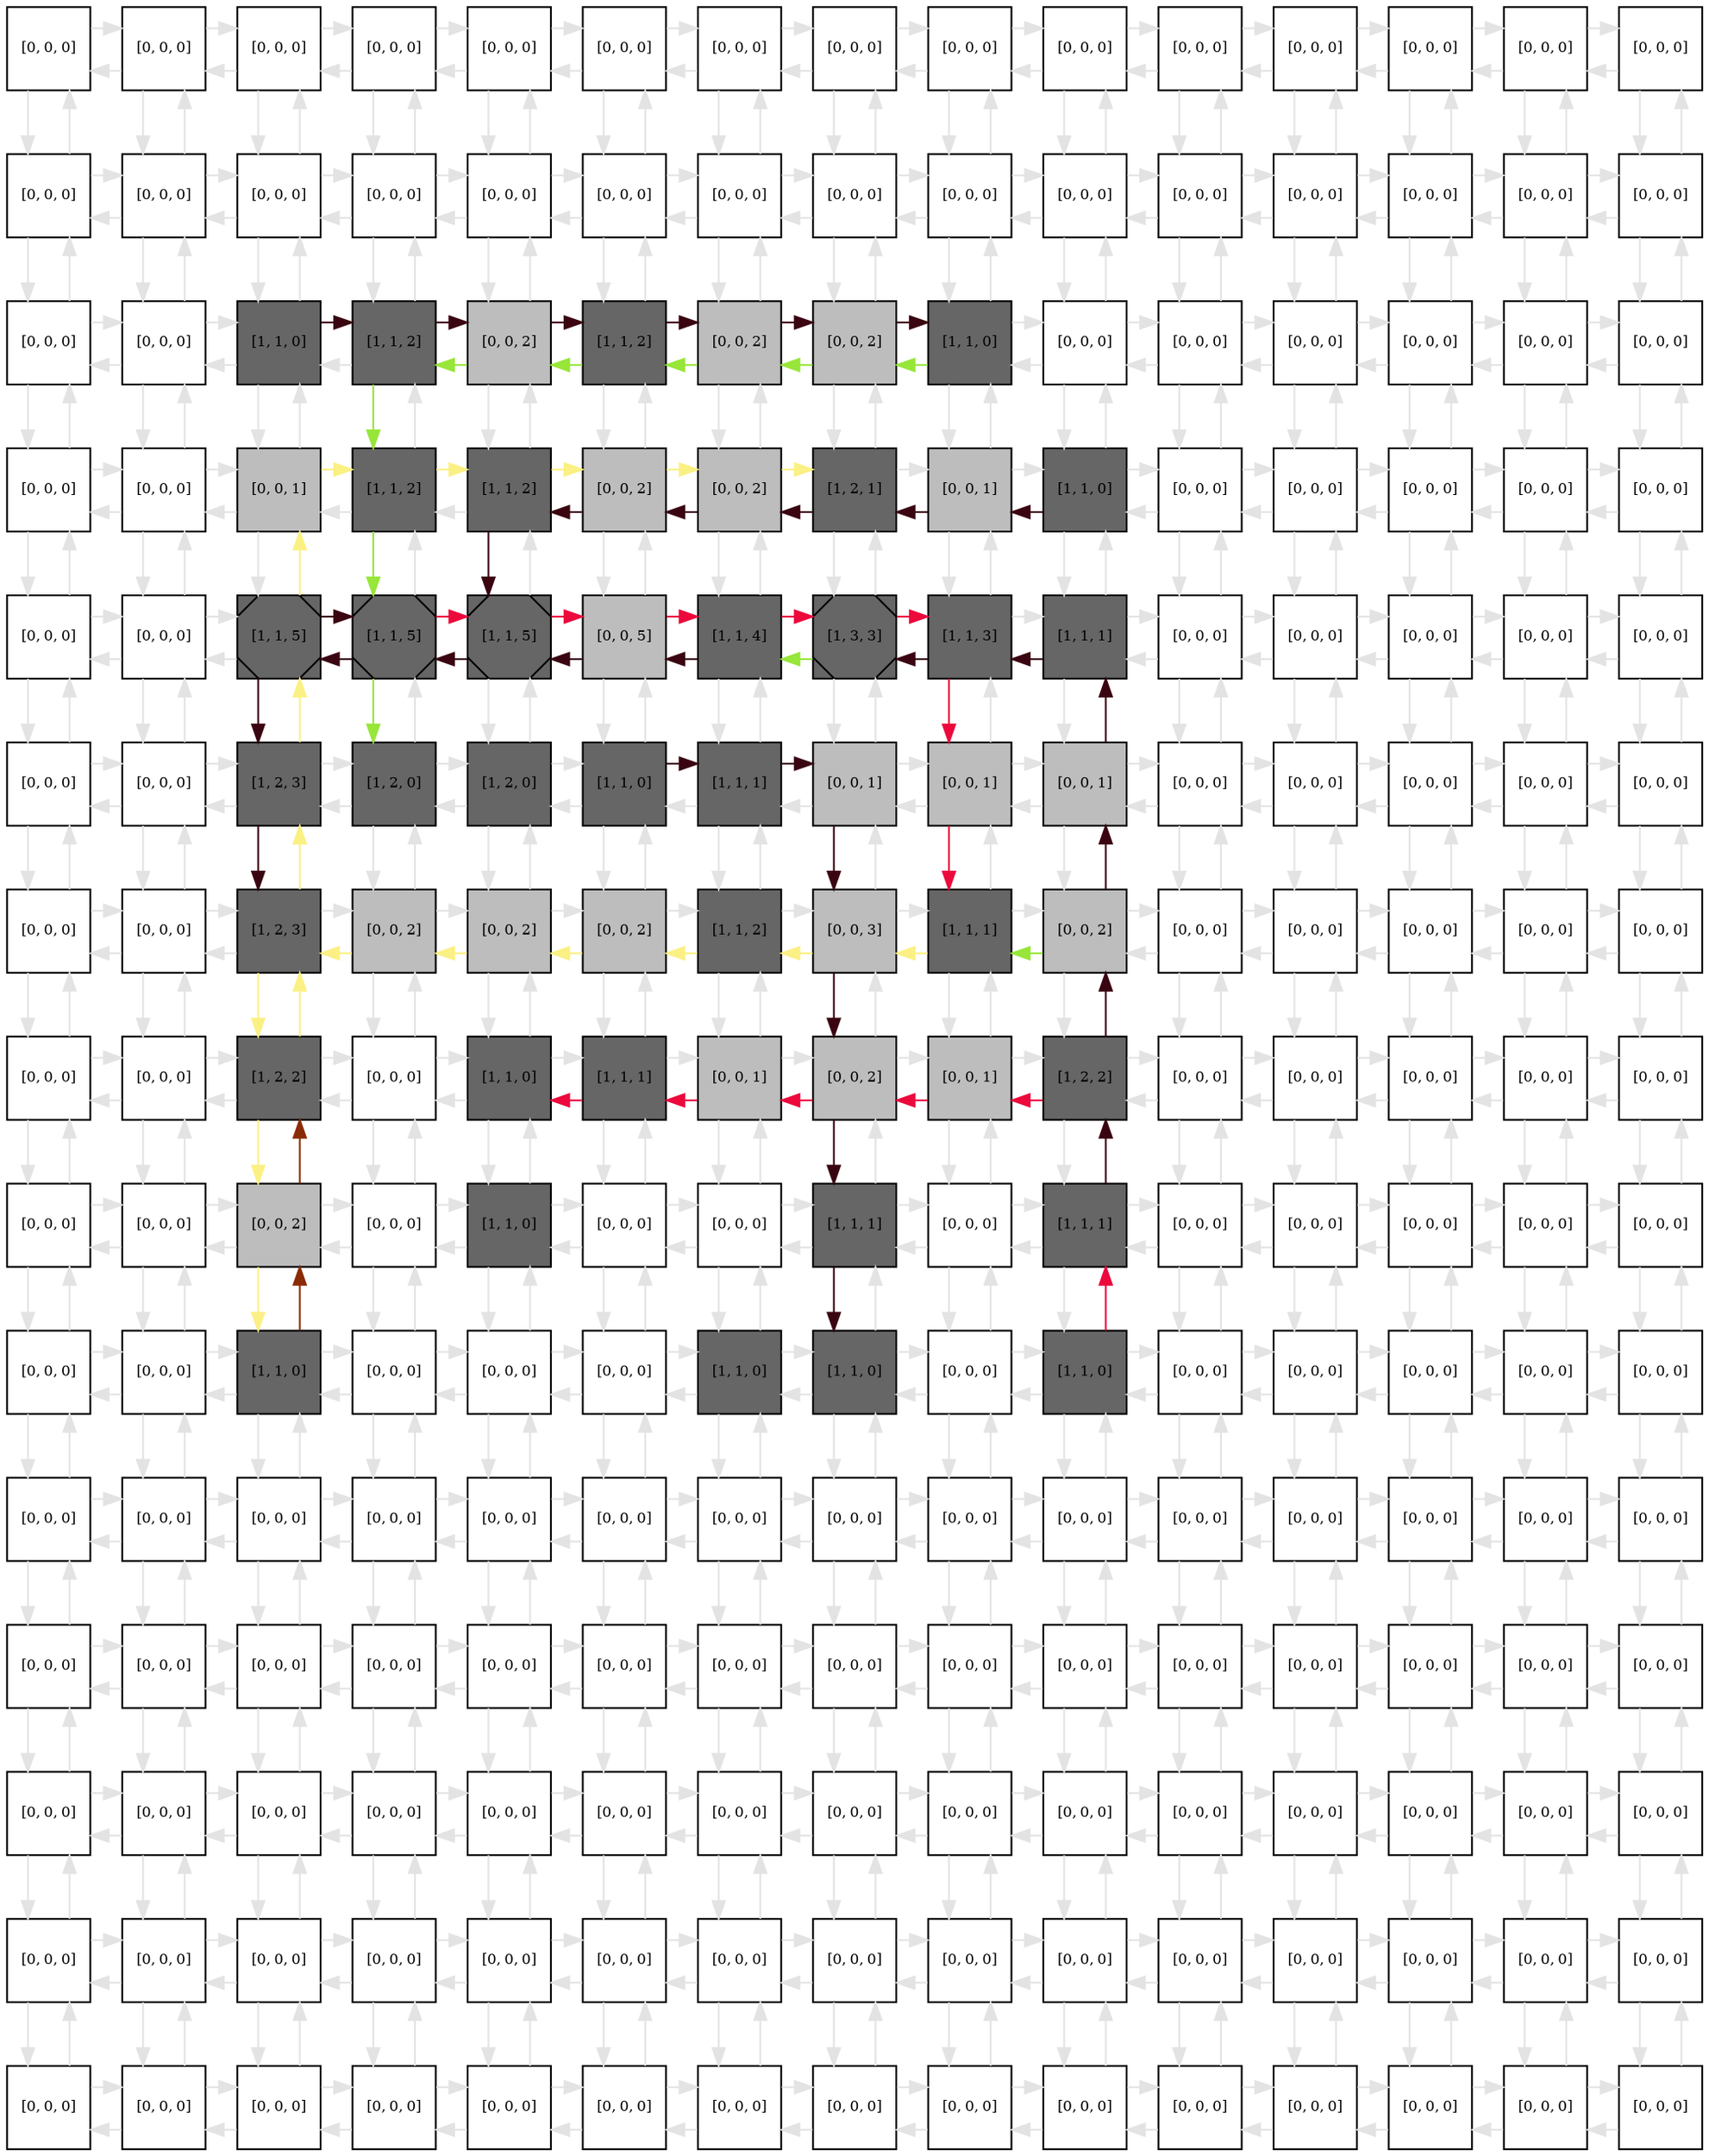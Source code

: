 digraph layout  {
rankdir=TB;
splines=ortho;
node [fixedsize=false, style=filled, width="0.6"];
edge [constraint=false];
0 [fillcolor="#FFFFFF", fontsize=8, label="[0, 0, 0]", shape=square, tooltip="name: None,\nin_degree: 2,\nout_degree: 2"];
1 [fillcolor="#FFFFFF", fontsize=8, label="[0, 0, 0]", shape=square, tooltip="name: None,\nin_degree: 3,\nout_degree: 3"];
2 [fillcolor="#FFFFFF", fontsize=8, label="[0, 0, 0]", shape=square, tooltip="name: None,\nin_degree: 3,\nout_degree: 3"];
3 [fillcolor="#FFFFFF", fontsize=8, label="[0, 0, 0]", shape=square, tooltip="name: None,\nin_degree: 3,\nout_degree: 3"];
4 [fillcolor="#FFFFFF", fontsize=8, label="[0, 0, 0]", shape=square, tooltip="name: None,\nin_degree: 3,\nout_degree: 3"];
5 [fillcolor="#FFFFFF", fontsize=8, label="[0, 0, 0]", shape=square, tooltip="name: None,\nin_degree: 3,\nout_degree: 3"];
6 [fillcolor="#FFFFFF", fontsize=8, label="[0, 0, 0]", shape=square, tooltip="name: None,\nin_degree: 3,\nout_degree: 3"];
7 [fillcolor="#FFFFFF", fontsize=8, label="[0, 0, 0]", shape=square, tooltip="name: None,\nin_degree: 3,\nout_degree: 3"];
8 [fillcolor="#FFFFFF", fontsize=8, label="[0, 0, 0]", shape=square, tooltip="name: None,\nin_degree: 3,\nout_degree: 3"];
9 [fillcolor="#FFFFFF", fontsize=8, label="[0, 0, 0]", shape=square, tooltip="name: None,\nin_degree: 3,\nout_degree: 3"];
10 [fillcolor="#FFFFFF", fontsize=8, label="[0, 0, 0]", shape=square, tooltip="name: None,\nin_degree: 3,\nout_degree: 3"];
11 [fillcolor="#FFFFFF", fontsize=8, label="[0, 0, 0]", shape=square, tooltip="name: None,\nin_degree: 3,\nout_degree: 3"];
12 [fillcolor="#FFFFFF", fontsize=8, label="[0, 0, 0]", shape=square, tooltip="name: None,\nin_degree: 3,\nout_degree: 3"];
13 [fillcolor="#FFFFFF", fontsize=8, label="[0, 0, 0]", shape=square, tooltip="name: None,\nin_degree: 3,\nout_degree: 3"];
14 [fillcolor="#FFFFFF", fontsize=8, label="[0, 0, 0]", shape=square, tooltip="name: None,\nin_degree: 2,\nout_degree: 2"];
15 [fillcolor="#FFFFFF", fontsize=8, label="[0, 0, 0]", shape=square, tooltip="name: None,\nin_degree: 3,\nout_degree: 3"];
16 [fillcolor="#FFFFFF", fontsize=8, label="[0, 0, 0]", shape=square, tooltip="name: None,\nin_degree: 4,\nout_degree: 4"];
17 [fillcolor="#FFFFFF", fontsize=8, label="[0, 0, 0]", shape=square, tooltip="name: None,\nin_degree: 4,\nout_degree: 4"];
18 [fillcolor="#FFFFFF", fontsize=8, label="[0, 0, 0]", shape=square, tooltip="name: None,\nin_degree: 4,\nout_degree: 4"];
19 [fillcolor="#FFFFFF", fontsize=8, label="[0, 0, 0]", shape=square, tooltip="name: None,\nin_degree: 4,\nout_degree: 4"];
20 [fillcolor="#FFFFFF", fontsize=8, label="[0, 0, 0]", shape=square, tooltip="name: None,\nin_degree: 4,\nout_degree: 4"];
21 [fillcolor="#FFFFFF", fontsize=8, label="[0, 0, 0]", shape=square, tooltip="name: None,\nin_degree: 4,\nout_degree: 4"];
22 [fillcolor="#FFFFFF", fontsize=8, label="[0, 0, 0]", shape=square, tooltip="name: None,\nin_degree: 4,\nout_degree: 4"];
23 [fillcolor="#FFFFFF", fontsize=8, label="[0, 0, 0]", shape=square, tooltip="name: None,\nin_degree: 4,\nout_degree: 4"];
24 [fillcolor="#FFFFFF", fontsize=8, label="[0, 0, 0]", shape=square, tooltip="name: None,\nin_degree: 4,\nout_degree: 4"];
25 [fillcolor="#FFFFFF", fontsize=8, label="[0, 0, 0]", shape=square, tooltip="name: None,\nin_degree: 4,\nout_degree: 4"];
26 [fillcolor="#FFFFFF", fontsize=8, label="[0, 0, 0]", shape=square, tooltip="name: None,\nin_degree: 4,\nout_degree: 4"];
27 [fillcolor="#FFFFFF", fontsize=8, label="[0, 0, 0]", shape=square, tooltip="name: None,\nin_degree: 4,\nout_degree: 4"];
28 [fillcolor="#FFFFFF", fontsize=8, label="[0, 0, 0]", shape=square, tooltip="name: None,\nin_degree: 4,\nout_degree: 4"];
29 [fillcolor="#FFFFFF", fontsize=8, label="[0, 0, 0]", shape=square, tooltip="name: None,\nin_degree: 3,\nout_degree: 3"];
30 [fillcolor="#FFFFFF", fontsize=8, label="[0, 0, 0]", shape=square, tooltip="name: None,\nin_degree: 3,\nout_degree: 3"];
31 [fillcolor="#FFFFFF", fontsize=8, label="[0, 0, 0]", shape=square, tooltip="name: None,\nin_degree: 4,\nout_degree: 4"];
32 [fillcolor="#666666", fontsize=8, label="[1, 1, 0]", shape=square, tooltip="name:  Lanosterol ,\nin_degree: 4,\nout_degree: 4"];
33 [fillcolor="#666666", fontsize=8, label="[1, 1, 2]", shape=square, tooltip="name:  Cyp51 ,\nin_degree: 4,\nout_degree: 4"];
34 [fillcolor="#bdbdbd", fontsize=8, label="[0, 0, 2]", shape=square, tooltip="name: None,\nin_degree: 4,\nout_degree: 4"];
35 [fillcolor="#666666", fontsize=8, label="[1, 1, 2]", shape=square, tooltip="name:  Cyp51_RNA ,\nin_degree: 4,\nout_degree: 4"];
36 [fillcolor="#bdbdbd", fontsize=8, label="[0, 0, 2]", shape=square, tooltip="name: None,\nin_degree: 4,\nout_degree: 4"];
37 [fillcolor="#bdbdbd", fontsize=8, label="[0, 0, 2]", shape=square, tooltip="name: None,\nin_degree: 4,\nout_degree: 4"];
38 [fillcolor="#666666", fontsize=8, label="[1, 1, 0]", shape=square, tooltip="name:  Desmosterol ,\nin_degree: 4,\nout_degree: 4"];
39 [fillcolor="#FFFFFF", fontsize=8, label="[0, 0, 0]", shape=square, tooltip="name: None,\nin_degree: 4,\nout_degree: 4"];
40 [fillcolor="#FFFFFF", fontsize=8, label="[0, 0, 0]", shape=square, tooltip="name: None,\nin_degree: 4,\nout_degree: 4"];
41 [fillcolor="#FFFFFF", fontsize=8, label="[0, 0, 0]", shape=square, tooltip="name: None,\nin_degree: 4,\nout_degree: 4"];
42 [fillcolor="#FFFFFF", fontsize=8, label="[0, 0, 0]", shape=square, tooltip="name: None,\nin_degree: 4,\nout_degree: 4"];
43 [fillcolor="#FFFFFF", fontsize=8, label="[0, 0, 0]", shape=square, tooltip="name: None,\nin_degree: 4,\nout_degree: 4"];
44 [fillcolor="#FFFFFF", fontsize=8, label="[0, 0, 0]", shape=square, tooltip="name: None,\nin_degree: 3,\nout_degree: 3"];
45 [fillcolor="#FFFFFF", fontsize=8, label="[0, 0, 0]", shape=square, tooltip="name: None,\nin_degree: 3,\nout_degree: 3"];
46 [fillcolor="#FFFFFF", fontsize=8, label="[0, 0, 0]", shape=square, tooltip="name: None,\nin_degree: 4,\nout_degree: 4"];
47 [fillcolor="#bdbdbd", fontsize=8, label="[0, 0, 1]", shape=square, tooltip="name: None,\nin_degree: 4,\nout_degree: 4"];
48 [fillcolor="#666666", fontsize=8, label="[1, 1, 2]", shape=square, tooltip="name:  Statins ,\nin_degree: 4,\nout_degree: 4"];
49 [fillcolor="#666666", fontsize=8, label="[1, 1, 2]", shape=square, tooltip="name:  Squaline ,\nin_degree: 4,\nout_degree: 4"];
50 [fillcolor="#bdbdbd", fontsize=8, label="[0, 0, 2]", shape=square, tooltip="name: None,\nin_degree: 4,\nout_degree: 4"];
51 [fillcolor="#bdbdbd", fontsize=8, label="[0, 0, 2]", shape=square, tooltip="name: None,\nin_degree: 4,\nout_degree: 4"];
52 [fillcolor="#666666", fontsize=8, label="[1, 2, 1]", shape=square, tooltip="name:  Mevalonic_Acid ,\nin_degree: 4,\nout_degree: 4"];
53 [fillcolor="#bdbdbd", fontsize=8, label="[0, 0, 1]", shape=square, tooltip="name: None,\nin_degree: 4,\nout_degree: 4"];
54 [fillcolor="#666666", fontsize=8, label="[1, 1, 0]", shape=square, tooltip="name:  Acetyl_CoA_acetyltransferase_gene ,\nin_degree: 4,\nout_degree: 4"];
55 [fillcolor="#FFFFFF", fontsize=8, label="[0, 0, 0]", shape=square, tooltip="name: None,\nin_degree: 4,\nout_degree: 4"];
56 [fillcolor="#FFFFFF", fontsize=8, label="[0, 0, 0]", shape=square, tooltip="name: None,\nin_degree: 4,\nout_degree: 4"];
57 [fillcolor="#FFFFFF", fontsize=8, label="[0, 0, 0]", shape=square, tooltip="name: None,\nin_degree: 4,\nout_degree: 4"];
58 [fillcolor="#FFFFFF", fontsize=8, label="[0, 0, 0]", shape=square, tooltip="name: None,\nin_degree: 4,\nout_degree: 4"];
59 [fillcolor="#FFFFFF", fontsize=8, label="[0, 0, 0]", shape=square, tooltip="name: None,\nin_degree: 3,\nout_degree: 3"];
60 [fillcolor="#FFFFFF", fontsize=8, label="[0, 0, 0]", shape=square, tooltip="name: None,\nin_degree: 3,\nout_degree: 3"];
61 [fillcolor="#FFFFFF", fontsize=8, label="[0, 0, 0]", shape=square, tooltip="name: None,\nin_degree: 4,\nout_degree: 4"];
62 [fillcolor="#666666", fontsize=8, label="[1, 1, 5]", shape=Msquare, tooltip="name:  Septdehydrocholesterol ,\nin_degree: 4,\nout_degree: 4"];
63 [fillcolor="#666666", fontsize=8, label="[1, 1, 5]", shape=Msquare, tooltip="name:  pSREBP ,\nin_degree: 4,\nout_degree: 4"];
64 [fillcolor="#666666", fontsize=8, label="[1, 1, 5]", shape=Msquare, tooltip="name:  Acetyl_CoA_acetyltransferase_RNA ,\nin_degree: 4,\nout_degree: 4"];
65 [fillcolor="#bdbdbd", fontsize=8, label="[0, 0, 5]", shape=square, tooltip="name: None,\nin_degree: 4,\nout_degree: 4"];
66 [fillcolor="#666666", fontsize=8, label="[1, 1, 4]", shape=square, tooltip="name:  FPP_Synthase ,\nin_degree: 4,\nout_degree: 4"];
67 [fillcolor="#666666", fontsize=8, label="[1, 3, 3]", shape=Msquare, tooltip="name:  HMG_CoA ,\nin_degree: 4,\nout_degree: 4"];
68 [fillcolor="#666666", fontsize=8, label="[1, 1, 3]", shape=square, tooltip="name:  FPP_Synthase_RNA ,\nin_degree: 4,\nout_degree: 4"];
69 [fillcolor="#666666", fontsize=8, label="[1, 1, 1]", shape=square, tooltip="name:  Acetyl_CoA ,\nin_degree: 4,\nout_degree: 4"];
70 [fillcolor="#FFFFFF", fontsize=8, label="[0, 0, 0]", shape=square, tooltip="name: None,\nin_degree: 4,\nout_degree: 4"];
71 [fillcolor="#FFFFFF", fontsize=8, label="[0, 0, 0]", shape=square, tooltip="name: None,\nin_degree: 4,\nout_degree: 4"];
72 [fillcolor="#FFFFFF", fontsize=8, label="[0, 0, 0]", shape=square, tooltip="name: None,\nin_degree: 4,\nout_degree: 4"];
73 [fillcolor="#FFFFFF", fontsize=8, label="[0, 0, 0]", shape=square, tooltip="name: None,\nin_degree: 4,\nout_degree: 4"];
74 [fillcolor="#FFFFFF", fontsize=8, label="[0, 0, 0]", shape=square, tooltip="name: None,\nin_degree: 3,\nout_degree: 3"];
75 [fillcolor="#FFFFFF", fontsize=8, label="[0, 0, 0]", shape=square, tooltip="name: None,\nin_degree: 3,\nout_degree: 3"];
76 [fillcolor="#FFFFFF", fontsize=8, label="[0, 0, 0]", shape=square, tooltip="name: None,\nin_degree: 4,\nout_degree: 4"];
77 [fillcolor="#666666", fontsize=8, label="[1, 2, 3]", shape=square, tooltip="name:  Acetoacetyl_CoA ,\nin_degree: 4,\nout_degree: 4"];
78 [fillcolor="#666666", fontsize=8, label="[1, 2, 0]", shape=square, tooltip="name:  Cholesterol ,\nin_degree: 4,\nout_degree: 4"];
79 [fillcolor="#666666", fontsize=8, label="[1, 2, 0]", shape=square, tooltip="name:  SREBP_SCAP ,\nin_degree: 4,\nout_degree: 4"];
80 [fillcolor="#666666", fontsize=8, label="[1, 1, 0]", shape=square, tooltip="name:  Mevalonyl_pyrophosphate ,\nin_degree: 4,\nout_degree: 4"];
81 [fillcolor="#666666", fontsize=8, label="[1, 1, 1]", shape=square, tooltip="name:  Insig_SREBP_SCAP ,\nin_degree: 4,\nout_degree: 4"];
82 [fillcolor="#bdbdbd", fontsize=8, label="[0, 0, 1]", shape=square, tooltip="name: None,\nin_degree: 4,\nout_degree: 4"];
83 [fillcolor="#bdbdbd", fontsize=8, label="[0, 0, 1]", shape=square, tooltip="name: None,\nin_degree: 4,\nout_degree: 4"];
84 [fillcolor="#bdbdbd", fontsize=8, label="[0, 0, 1]", shape=square, tooltip="name: None,\nin_degree: 4,\nout_degree: 4"];
85 [fillcolor="#FFFFFF", fontsize=8, label="[0, 0, 0]", shape=square, tooltip="name: None,\nin_degree: 4,\nout_degree: 4"];
86 [fillcolor="#FFFFFF", fontsize=8, label="[0, 0, 0]", shape=square, tooltip="name: None,\nin_degree: 4,\nout_degree: 4"];
87 [fillcolor="#FFFFFF", fontsize=8, label="[0, 0, 0]", shape=square, tooltip="name: None,\nin_degree: 4,\nout_degree: 4"];
88 [fillcolor="#FFFFFF", fontsize=8, label="[0, 0, 0]", shape=square, tooltip="name: None,\nin_degree: 4,\nout_degree: 4"];
89 [fillcolor="#FFFFFF", fontsize=8, label="[0, 0, 0]", shape=square, tooltip="name: None,\nin_degree: 3,\nout_degree: 3"];
90 [fillcolor="#FFFFFF", fontsize=8, label="[0, 0, 0]", shape=square, tooltip="name: None,\nin_degree: 3,\nout_degree: 3"];
91 [fillcolor="#FFFFFF", fontsize=8, label="[0, 0, 0]", shape=square, tooltip="name: None,\nin_degree: 4,\nout_degree: 4"];
92 [fillcolor="#666666", fontsize=8, label="[1, 2, 3]", shape=square, tooltip="name:  Farnesyl_pyrophosphate ,\nin_degree: 4,\nout_degree: 4"];
93 [fillcolor="#bdbdbd", fontsize=8, label="[0, 0, 2]", shape=square, tooltip="name: None,\nin_degree: 4,\nout_degree: 4"];
94 [fillcolor="#bdbdbd", fontsize=8, label="[0, 0, 2]", shape=square, tooltip="name: None,\nin_degree: 4,\nout_degree: 4"];
95 [fillcolor="#bdbdbd", fontsize=8, label="[0, 0, 2]", shape=square, tooltip="name: None,\nin_degree: 4,\nout_degree: 4"];
96 [fillcolor="#666666", fontsize=8, label="[1, 1, 2]", shape=square, tooltip="name:  Cyp51_gene ,\nin_degree: 4,\nout_degree: 4"];
97 [fillcolor="#bdbdbd", fontsize=8, label="[0, 0, 3]", shape=square, tooltip="name: None,\nin_degree: 4,\nout_degree: 4"];
98 [fillcolor="#666666", fontsize=8, label="[1, 1, 1]", shape=square, tooltip="name:  mSREBP ,\nin_degree: 4,\nout_degree: 4"];
99 [fillcolor="#bdbdbd", fontsize=8, label="[0, 0, 2]", shape=square, tooltip="name: None,\nin_degree: 4,\nout_degree: 4"];
100 [fillcolor="#FFFFFF", fontsize=8, label="[0, 0, 0]", shape=square, tooltip="name: None,\nin_degree: 4,\nout_degree: 4"];
101 [fillcolor="#FFFFFF", fontsize=8, label="[0, 0, 0]", shape=square, tooltip="name: None,\nin_degree: 4,\nout_degree: 4"];
102 [fillcolor="#FFFFFF", fontsize=8, label="[0, 0, 0]", shape=square, tooltip="name: None,\nin_degree: 4,\nout_degree: 4"];
103 [fillcolor="#FFFFFF", fontsize=8, label="[0, 0, 0]", shape=square, tooltip="name: None,\nin_degree: 4,\nout_degree: 4"];
104 [fillcolor="#FFFFFF", fontsize=8, label="[0, 0, 0]", shape=square, tooltip="name: None,\nin_degree: 3,\nout_degree: 3"];
105 [fillcolor="#FFFFFF", fontsize=8, label="[0, 0, 0]", shape=square, tooltip="name: None,\nin_degree: 3,\nout_degree: 3"];
106 [fillcolor="#FFFFFF", fontsize=8, label="[0, 0, 0]", shape=square, tooltip="name: None,\nin_degree: 4,\nout_degree: 4"];
107 [fillcolor="#666666", fontsize=8, label="[1, 2, 2]", shape=square, tooltip="name:  HMG_CoA_Reductase ,\nin_degree: 4,\nout_degree: 4"];
108 [fillcolor="#FFFFFF", fontsize=8, label="[0, 0, 0]", shape=square, tooltip="name: None,\nin_degree: 4,\nout_degree: 4"];
109 [fillcolor="#666666", fontsize=8, label="[1, 1, 0]", shape=square, tooltip="name:  HMG_CoA_Reductase_RNA ,\nin_degree: 4,\nout_degree: 4"];
110 [fillcolor="#666666", fontsize=8, label="[1, 1, 1]", shape=square, tooltip="name:  Acetyl_CoA_acetyltransferase ,\nin_degree: 4,\nout_degree: 4"];
111 [fillcolor="#bdbdbd", fontsize=8, label="[0, 0, 1]", shape=square, tooltip="name: None,\nin_degree: 4,\nout_degree: 4"];
112 [fillcolor="#bdbdbd", fontsize=8, label="[0, 0, 2]", shape=square, tooltip="name: None,\nin_degree: 4,\nout_degree: 4"];
113 [fillcolor="#bdbdbd", fontsize=8, label="[0, 0, 1]", shape=square, tooltip="name: None,\nin_degree: 4,\nout_degree: 4"];
114 [fillcolor="#666666", fontsize=8, label="[1, 2, 2]", shape=square, tooltip="name:  Geranyl_pyrophosphate ,\nin_degree: 4,\nout_degree: 4"];
115 [fillcolor="#FFFFFF", fontsize=8, label="[0, 0, 0]", shape=square, tooltip="name: None,\nin_degree: 4,\nout_degree: 4"];
116 [fillcolor="#FFFFFF", fontsize=8, label="[0, 0, 0]", shape=square, tooltip="name: None,\nin_degree: 4,\nout_degree: 4"];
117 [fillcolor="#FFFFFF", fontsize=8, label="[0, 0, 0]", shape=square, tooltip="name: None,\nin_degree: 4,\nout_degree: 4"];
118 [fillcolor="#FFFFFF", fontsize=8, label="[0, 0, 0]", shape=square, tooltip="name: None,\nin_degree: 4,\nout_degree: 4"];
119 [fillcolor="#FFFFFF", fontsize=8, label="[0, 0, 0]", shape=square, tooltip="name: None,\nin_degree: 3,\nout_degree: 3"];
120 [fillcolor="#FFFFFF", fontsize=8, label="[0, 0, 0]", shape=square, tooltip="name: None,\nin_degree: 3,\nout_degree: 3"];
121 [fillcolor="#FFFFFF", fontsize=8, label="[0, 0, 0]", shape=square, tooltip="name: None,\nin_degree: 4,\nout_degree: 4"];
122 [fillcolor="#bdbdbd", fontsize=8, label="[0, 0, 2]", shape=square, tooltip="name: None,\nin_degree: 4,\nout_degree: 4"];
123 [fillcolor="#FFFFFF", fontsize=8, label="[0, 0, 0]", shape=square, tooltip="name: None,\nin_degree: 4,\nout_degree: 4"];
124 [fillcolor="#666666", fontsize=8, label="[1, 1, 0]", shape=square, tooltip="name:  HMG_CoA_Synthase_RNA ,\nin_degree: 4,\nout_degree: 4"];
125 [fillcolor="#FFFFFF", fontsize=8, label="[0, 0, 0]", shape=square, tooltip="name: None,\nin_degree: 4,\nout_degree: 4"];
126 [fillcolor="#FFFFFF", fontsize=8, label="[0, 0, 0]", shape=square, tooltip="name: None,\nin_degree: 4,\nout_degree: 4"];
127 [fillcolor="#666666", fontsize=8, label="[1, 1, 1]", shape=square, tooltip="name:  HMG_CoA_Synthase_gene ,\nin_degree: 4,\nout_degree: 4"];
128 [fillcolor="#FFFFFF", fontsize=8, label="[0, 0, 0]", shape=square, tooltip="name: None,\nin_degree: 4,\nout_degree: 4"];
129 [fillcolor="#666666", fontsize=8, label="[1, 1, 1]", shape=square, tooltip="name:  HMG_CoA_Synthase ,\nin_degree: 4,\nout_degree: 4"];
130 [fillcolor="#FFFFFF", fontsize=8, label="[0, 0, 0]", shape=square, tooltip="name: None,\nin_degree: 4,\nout_degree: 4"];
131 [fillcolor="#FFFFFF", fontsize=8, label="[0, 0, 0]", shape=square, tooltip="name: None,\nin_degree: 4,\nout_degree: 4"];
132 [fillcolor="#FFFFFF", fontsize=8, label="[0, 0, 0]", shape=square, tooltip="name: None,\nin_degree: 4,\nout_degree: 4"];
133 [fillcolor="#FFFFFF", fontsize=8, label="[0, 0, 0]", shape=square, tooltip="name: None,\nin_degree: 4,\nout_degree: 4"];
134 [fillcolor="#FFFFFF", fontsize=8, label="[0, 0, 0]", shape=square, tooltip="name: None,\nin_degree: 3,\nout_degree: 3"];
135 [fillcolor="#FFFFFF", fontsize=8, label="[0, 0, 0]", shape=square, tooltip="name: None,\nin_degree: 3,\nout_degree: 3"];
136 [fillcolor="#FFFFFF", fontsize=8, label="[0, 0, 0]", shape=square, tooltip="name: None,\nin_degree: 4,\nout_degree: 4"];
137 [fillcolor="#666666", fontsize=8, label="[1, 1, 0]", shape=square, tooltip="name:  FPP_Synthase_gene ,\nin_degree: 4,\nout_degree: 4"];
138 [fillcolor="#FFFFFF", fontsize=8, label="[0, 0, 0]", shape=square, tooltip="name: None,\nin_degree: 4,\nout_degree: 4"];
139 [fillcolor="#FFFFFF", fontsize=8, label="[0, 0, 0]", shape=square, tooltip="name: None,\nin_degree: 4,\nout_degree: 4"];
140 [fillcolor="#FFFFFF", fontsize=8, label="[0, 0, 0]", shape=square, tooltip="name: None,\nin_degree: 4,\nout_degree: 4"];
141 [fillcolor="#666666", fontsize=8, label="[1, 1, 0]", shape=square, tooltip="name:  Dimethyl_allyl_pyrophosphate ,\nin_degree: 4,\nout_degree: 4"];
142 [fillcolor="#666666", fontsize=8, label="[1, 1, 0]", shape=square, tooltip="name:  Isopentenyl_pyrophosphate ,\nin_degree: 4,\nout_degree: 4"];
143 [fillcolor="#FFFFFF", fontsize=8, label="[0, 0, 0]", shape=square, tooltip="name: None,\nin_degree: 4,\nout_degree: 4"];
144 [fillcolor="#666666", fontsize=8, label="[1, 1, 0]", shape=square, tooltip="name:  HMG_CoA_Reductase_gene ,\nin_degree: 4,\nout_degree: 4"];
145 [fillcolor="#FFFFFF", fontsize=8, label="[0, 0, 0]", shape=square, tooltip="name: None,\nin_degree: 4,\nout_degree: 4"];
146 [fillcolor="#FFFFFF", fontsize=8, label="[0, 0, 0]", shape=square, tooltip="name: None,\nin_degree: 4,\nout_degree: 4"];
147 [fillcolor="#FFFFFF", fontsize=8, label="[0, 0, 0]", shape=square, tooltip="name: None,\nin_degree: 4,\nout_degree: 4"];
148 [fillcolor="#FFFFFF", fontsize=8, label="[0, 0, 0]", shape=square, tooltip="name: None,\nin_degree: 4,\nout_degree: 4"];
149 [fillcolor="#FFFFFF", fontsize=8, label="[0, 0, 0]", shape=square, tooltip="name: None,\nin_degree: 3,\nout_degree: 3"];
150 [fillcolor="#FFFFFF", fontsize=8, label="[0, 0, 0]", shape=square, tooltip="name: None,\nin_degree: 3,\nout_degree: 3"];
151 [fillcolor="#FFFFFF", fontsize=8, label="[0, 0, 0]", shape=square, tooltip="name: None,\nin_degree: 4,\nout_degree: 4"];
152 [fillcolor="#FFFFFF", fontsize=8, label="[0, 0, 0]", shape=square, tooltip="name: None,\nin_degree: 4,\nout_degree: 4"];
153 [fillcolor="#FFFFFF", fontsize=8, label="[0, 0, 0]", shape=square, tooltip="name: None,\nin_degree: 4,\nout_degree: 4"];
154 [fillcolor="#FFFFFF", fontsize=8, label="[0, 0, 0]", shape=square, tooltip="name: None,\nin_degree: 4,\nout_degree: 4"];
155 [fillcolor="#FFFFFF", fontsize=8, label="[0, 0, 0]", shape=square, tooltip="name: None,\nin_degree: 4,\nout_degree: 4"];
156 [fillcolor="#FFFFFF", fontsize=8, label="[0, 0, 0]", shape=square, tooltip="name: None,\nin_degree: 4,\nout_degree: 4"];
157 [fillcolor="#FFFFFF", fontsize=8, label="[0, 0, 0]", shape=square, tooltip="name: None,\nin_degree: 4,\nout_degree: 4"];
158 [fillcolor="#FFFFFF", fontsize=8, label="[0, 0, 0]", shape=square, tooltip="name: None,\nin_degree: 4,\nout_degree: 4"];
159 [fillcolor="#FFFFFF", fontsize=8, label="[0, 0, 0]", shape=square, tooltip="name: None,\nin_degree: 4,\nout_degree: 4"];
160 [fillcolor="#FFFFFF", fontsize=8, label="[0, 0, 0]", shape=square, tooltip="name: None,\nin_degree: 4,\nout_degree: 4"];
161 [fillcolor="#FFFFFF", fontsize=8, label="[0, 0, 0]", shape=square, tooltip="name: None,\nin_degree: 4,\nout_degree: 4"];
162 [fillcolor="#FFFFFF", fontsize=8, label="[0, 0, 0]", shape=square, tooltip="name: None,\nin_degree: 4,\nout_degree: 4"];
163 [fillcolor="#FFFFFF", fontsize=8, label="[0, 0, 0]", shape=square, tooltip="name: None,\nin_degree: 4,\nout_degree: 4"];
164 [fillcolor="#FFFFFF", fontsize=8, label="[0, 0, 0]", shape=square, tooltip="name: None,\nin_degree: 3,\nout_degree: 3"];
165 [fillcolor="#FFFFFF", fontsize=8, label="[0, 0, 0]", shape=square, tooltip="name: None,\nin_degree: 3,\nout_degree: 3"];
166 [fillcolor="#FFFFFF", fontsize=8, label="[0, 0, 0]", shape=square, tooltip="name: None,\nin_degree: 4,\nout_degree: 4"];
167 [fillcolor="#FFFFFF", fontsize=8, label="[0, 0, 0]", shape=square, tooltip="name: None,\nin_degree: 4,\nout_degree: 4"];
168 [fillcolor="#FFFFFF", fontsize=8, label="[0, 0, 0]", shape=square, tooltip="name: None,\nin_degree: 4,\nout_degree: 4"];
169 [fillcolor="#FFFFFF", fontsize=8, label="[0, 0, 0]", shape=square, tooltip="name: None,\nin_degree: 4,\nout_degree: 4"];
170 [fillcolor="#FFFFFF", fontsize=8, label="[0, 0, 0]", shape=square, tooltip="name: None,\nin_degree: 4,\nout_degree: 4"];
171 [fillcolor="#FFFFFF", fontsize=8, label="[0, 0, 0]", shape=square, tooltip="name: None,\nin_degree: 4,\nout_degree: 4"];
172 [fillcolor="#FFFFFF", fontsize=8, label="[0, 0, 0]", shape=square, tooltip="name: None,\nin_degree: 4,\nout_degree: 4"];
173 [fillcolor="#FFFFFF", fontsize=8, label="[0, 0, 0]", shape=square, tooltip="name: None,\nin_degree: 4,\nout_degree: 4"];
174 [fillcolor="#FFFFFF", fontsize=8, label="[0, 0, 0]", shape=square, tooltip="name: None,\nin_degree: 4,\nout_degree: 4"];
175 [fillcolor="#FFFFFF", fontsize=8, label="[0, 0, 0]", shape=square, tooltip="name: None,\nin_degree: 4,\nout_degree: 4"];
176 [fillcolor="#FFFFFF", fontsize=8, label="[0, 0, 0]", shape=square, tooltip="name: None,\nin_degree: 4,\nout_degree: 4"];
177 [fillcolor="#FFFFFF", fontsize=8, label="[0, 0, 0]", shape=square, tooltip="name: None,\nin_degree: 4,\nout_degree: 4"];
178 [fillcolor="#FFFFFF", fontsize=8, label="[0, 0, 0]", shape=square, tooltip="name: None,\nin_degree: 4,\nout_degree: 4"];
179 [fillcolor="#FFFFFF", fontsize=8, label="[0, 0, 0]", shape=square, tooltip="name: None,\nin_degree: 3,\nout_degree: 3"];
180 [fillcolor="#FFFFFF", fontsize=8, label="[0, 0, 0]", shape=square, tooltip="name: None,\nin_degree: 3,\nout_degree: 3"];
181 [fillcolor="#FFFFFF", fontsize=8, label="[0, 0, 0]", shape=square, tooltip="name: None,\nin_degree: 4,\nout_degree: 4"];
182 [fillcolor="#FFFFFF", fontsize=8, label="[0, 0, 0]", shape=square, tooltip="name: None,\nin_degree: 4,\nout_degree: 4"];
183 [fillcolor="#FFFFFF", fontsize=8, label="[0, 0, 0]", shape=square, tooltip="name: None,\nin_degree: 4,\nout_degree: 4"];
184 [fillcolor="#FFFFFF", fontsize=8, label="[0, 0, 0]", shape=square, tooltip="name: None,\nin_degree: 4,\nout_degree: 4"];
185 [fillcolor="#FFFFFF", fontsize=8, label="[0, 0, 0]", shape=square, tooltip="name: None,\nin_degree: 4,\nout_degree: 4"];
186 [fillcolor="#FFFFFF", fontsize=8, label="[0, 0, 0]", shape=square, tooltip="name: None,\nin_degree: 4,\nout_degree: 4"];
187 [fillcolor="#FFFFFF", fontsize=8, label="[0, 0, 0]", shape=square, tooltip="name: None,\nin_degree: 4,\nout_degree: 4"];
188 [fillcolor="#FFFFFF", fontsize=8, label="[0, 0, 0]", shape=square, tooltip="name: None,\nin_degree: 4,\nout_degree: 4"];
189 [fillcolor="#FFFFFF", fontsize=8, label="[0, 0, 0]", shape=square, tooltip="name: None,\nin_degree: 4,\nout_degree: 4"];
190 [fillcolor="#FFFFFF", fontsize=8, label="[0, 0, 0]", shape=square, tooltip="name: None,\nin_degree: 4,\nout_degree: 4"];
191 [fillcolor="#FFFFFF", fontsize=8, label="[0, 0, 0]", shape=square, tooltip="name: None,\nin_degree: 4,\nout_degree: 4"];
192 [fillcolor="#FFFFFF", fontsize=8, label="[0, 0, 0]", shape=square, tooltip="name: None,\nin_degree: 4,\nout_degree: 4"];
193 [fillcolor="#FFFFFF", fontsize=8, label="[0, 0, 0]", shape=square, tooltip="name: None,\nin_degree: 4,\nout_degree: 4"];
194 [fillcolor="#FFFFFF", fontsize=8, label="[0, 0, 0]", shape=square, tooltip="name: None,\nin_degree: 3,\nout_degree: 3"];
195 [fillcolor="#FFFFFF", fontsize=8, label="[0, 0, 0]", shape=square, tooltip="name: None,\nin_degree: 3,\nout_degree: 3"];
196 [fillcolor="#FFFFFF", fontsize=8, label="[0, 0, 0]", shape=square, tooltip="name: None,\nin_degree: 4,\nout_degree: 4"];
197 [fillcolor="#FFFFFF", fontsize=8, label="[0, 0, 0]", shape=square, tooltip="name: None,\nin_degree: 4,\nout_degree: 4"];
198 [fillcolor="#FFFFFF", fontsize=8, label="[0, 0, 0]", shape=square, tooltip="name: None,\nin_degree: 4,\nout_degree: 4"];
199 [fillcolor="#FFFFFF", fontsize=8, label="[0, 0, 0]", shape=square, tooltip="name: None,\nin_degree: 4,\nout_degree: 4"];
200 [fillcolor="#FFFFFF", fontsize=8, label="[0, 0, 0]", shape=square, tooltip="name: None,\nin_degree: 4,\nout_degree: 4"];
201 [fillcolor="#FFFFFF", fontsize=8, label="[0, 0, 0]", shape=square, tooltip="name: None,\nin_degree: 4,\nout_degree: 4"];
202 [fillcolor="#FFFFFF", fontsize=8, label="[0, 0, 0]", shape=square, tooltip="name: None,\nin_degree: 4,\nout_degree: 4"];
203 [fillcolor="#FFFFFF", fontsize=8, label="[0, 0, 0]", shape=square, tooltip="name: None,\nin_degree: 4,\nout_degree: 4"];
204 [fillcolor="#FFFFFF", fontsize=8, label="[0, 0, 0]", shape=square, tooltip="name: None,\nin_degree: 4,\nout_degree: 4"];
205 [fillcolor="#FFFFFF", fontsize=8, label="[0, 0, 0]", shape=square, tooltip="name: None,\nin_degree: 4,\nout_degree: 4"];
206 [fillcolor="#FFFFFF", fontsize=8, label="[0, 0, 0]", shape=square, tooltip="name: None,\nin_degree: 4,\nout_degree: 4"];
207 [fillcolor="#FFFFFF", fontsize=8, label="[0, 0, 0]", shape=square, tooltip="name: None,\nin_degree: 4,\nout_degree: 4"];
208 [fillcolor="#FFFFFF", fontsize=8, label="[0, 0, 0]", shape=square, tooltip="name: None,\nin_degree: 4,\nout_degree: 4"];
209 [fillcolor="#FFFFFF", fontsize=8, label="[0, 0, 0]", shape=square, tooltip="name: None,\nin_degree: 3,\nout_degree: 3"];
210 [fillcolor="#FFFFFF", fontsize=8, label="[0, 0, 0]", shape=square, tooltip="name: None,\nin_degree: 2,\nout_degree: 2"];
211 [fillcolor="#FFFFFF", fontsize=8, label="[0, 0, 0]", shape=square, tooltip="name: None,\nin_degree: 3,\nout_degree: 3"];
212 [fillcolor="#FFFFFF", fontsize=8, label="[0, 0, 0]", shape=square, tooltip="name: None,\nin_degree: 3,\nout_degree: 3"];
213 [fillcolor="#FFFFFF", fontsize=8, label="[0, 0, 0]", shape=square, tooltip="name: None,\nin_degree: 3,\nout_degree: 3"];
214 [fillcolor="#FFFFFF", fontsize=8, label="[0, 0, 0]", shape=square, tooltip="name: None,\nin_degree: 3,\nout_degree: 3"];
215 [fillcolor="#FFFFFF", fontsize=8, label="[0, 0, 0]", shape=square, tooltip="name: None,\nin_degree: 3,\nout_degree: 3"];
216 [fillcolor="#FFFFFF", fontsize=8, label="[0, 0, 0]", shape=square, tooltip="name: None,\nin_degree: 3,\nout_degree: 3"];
217 [fillcolor="#FFFFFF", fontsize=8, label="[0, 0, 0]", shape=square, tooltip="name: None,\nin_degree: 3,\nout_degree: 3"];
218 [fillcolor="#FFFFFF", fontsize=8, label="[0, 0, 0]", shape=square, tooltip="name: None,\nin_degree: 3,\nout_degree: 3"];
219 [fillcolor="#FFFFFF", fontsize=8, label="[0, 0, 0]", shape=square, tooltip="name: None,\nin_degree: 3,\nout_degree: 3"];
220 [fillcolor="#FFFFFF", fontsize=8, label="[0, 0, 0]", shape=square, tooltip="name: None,\nin_degree: 3,\nout_degree: 3"];
221 [fillcolor="#FFFFFF", fontsize=8, label="[0, 0, 0]", shape=square, tooltip="name: None,\nin_degree: 3,\nout_degree: 3"];
222 [fillcolor="#FFFFFF", fontsize=8, label="[0, 0, 0]", shape=square, tooltip="name: None,\nin_degree: 3,\nout_degree: 3"];
223 [fillcolor="#FFFFFF", fontsize=8, label="[0, 0, 0]", shape=square, tooltip="name: None,\nin_degree: 3,\nout_degree: 3"];
224 [fillcolor="#FFFFFF", fontsize=8, label="[0, 0, 0]", shape=square, tooltip="name: None,\nin_degree: 2,\nout_degree: 2"];
0 -> 1  [color=grey89, style="penwidth(0.1)", tooltip=" ", weight=1];
0 -> 15  [color=grey89, style="penwidth(0.1)", tooltip=" ", weight=1];
1 -> 0  [color=grey89, style="penwidth(0.1)", tooltip=" ", weight=1];
1 -> 2  [color=grey89, style="penwidth(0.1)", tooltip=" ", weight=1];
1 -> 16  [color=grey89, style="penwidth(0.1)", tooltip=" ", weight=1];
2 -> 1  [color=grey89, style="penwidth(0.1)", tooltip=" ", weight=1];
2 -> 3  [color=grey89, style="penwidth(0.1)", tooltip=" ", weight=1];
2 -> 17  [color=grey89, style="penwidth(0.1)", tooltip=" ", weight=1];
3 -> 2  [color=grey89, style="penwidth(0.1)", tooltip=" ", weight=1];
3 -> 4  [color=grey89, style="penwidth(0.1)", tooltip=" ", weight=1];
3 -> 18  [color=grey89, style="penwidth(0.1)", tooltip=" ", weight=1];
4 -> 3  [color=grey89, style="penwidth(0.1)", tooltip=" ", weight=1];
4 -> 5  [color=grey89, style="penwidth(0.1)", tooltip=" ", weight=1];
4 -> 19  [color=grey89, style="penwidth(0.1)", tooltip=" ", weight=1];
5 -> 4  [color=grey89, style="penwidth(0.1)", tooltip=" ", weight=1];
5 -> 6  [color=grey89, style="penwidth(0.1)", tooltip=" ", weight=1];
5 -> 20  [color=grey89, style="penwidth(0.1)", tooltip=" ", weight=1];
6 -> 5  [color=grey89, style="penwidth(0.1)", tooltip=" ", weight=1];
6 -> 7  [color=grey89, style="penwidth(0.1)", tooltip=" ", weight=1];
6 -> 21  [color=grey89, style="penwidth(0.1)", tooltip=" ", weight=1];
7 -> 6  [color=grey89, style="penwidth(0.1)", tooltip=" ", weight=1];
7 -> 8  [color=grey89, style="penwidth(0.1)", tooltip=" ", weight=1];
7 -> 22  [color=grey89, style="penwidth(0.1)", tooltip=" ", weight=1];
8 -> 7  [color=grey89, style="penwidth(0.1)", tooltip=" ", weight=1];
8 -> 9  [color=grey89, style="penwidth(0.1)", tooltip=" ", weight=1];
8 -> 23  [color=grey89, style="penwidth(0.1)", tooltip=" ", weight=1];
9 -> 8  [color=grey89, style="penwidth(0.1)", tooltip=" ", weight=1];
9 -> 10  [color=grey89, style="penwidth(0.1)", tooltip=" ", weight=1];
9 -> 24  [color=grey89, style="penwidth(0.1)", tooltip=" ", weight=1];
10 -> 9  [color=grey89, style="penwidth(0.1)", tooltip=" ", weight=1];
10 -> 11  [color=grey89, style="penwidth(0.1)", tooltip=" ", weight=1];
10 -> 25  [color=grey89, style="penwidth(0.1)", tooltip=" ", weight=1];
11 -> 10  [color=grey89, style="penwidth(0.1)", tooltip=" ", weight=1];
11 -> 12  [color=grey89, style="penwidth(0.1)", tooltip=" ", weight=1];
11 -> 26  [color=grey89, style="penwidth(0.1)", tooltip=" ", weight=1];
12 -> 11  [color=grey89, style="penwidth(0.1)", tooltip=" ", weight=1];
12 -> 13  [color=grey89, style="penwidth(0.1)", tooltip=" ", weight=1];
12 -> 27  [color=grey89, style="penwidth(0.1)", tooltip=" ", weight=1];
13 -> 12  [color=grey89, style="penwidth(0.1)", tooltip=" ", weight=1];
13 -> 14  [color=grey89, style="penwidth(0.1)", tooltip=" ", weight=1];
13 -> 28  [color=grey89, style="penwidth(0.1)", tooltip=" ", weight=1];
14 -> 13  [color=grey89, style="penwidth(0.1)", tooltip=" ", weight=1];
14 -> 29  [color=grey89, style="penwidth(0.1)", tooltip=" ", weight=1];
15 -> 0  [color=grey89, style="penwidth(0.1)", tooltip=" ", weight=1];
15 -> 16  [color=grey89, style="penwidth(0.1)", tooltip=" ", weight=1];
15 -> 30  [color=grey89, style="penwidth(0.1)", tooltip=" ", weight=1];
16 -> 1  [color=grey89, style="penwidth(0.1)", tooltip=" ", weight=1];
16 -> 15  [color=grey89, style="penwidth(0.1)", tooltip=" ", weight=1];
16 -> 17  [color=grey89, style="penwidth(0.1)", tooltip=" ", weight=1];
16 -> 31  [color=grey89, style="penwidth(0.1)", tooltip=" ", weight=1];
17 -> 2  [color=grey89, style="penwidth(0.1)", tooltip=" ", weight=1];
17 -> 16  [color=grey89, style="penwidth(0.1)", tooltip=" ", weight=1];
17 -> 18  [color=grey89, style="penwidth(0.1)", tooltip=" ", weight=1];
17 -> 32  [color=grey89, style="penwidth(0.1)", tooltip=" ", weight=1];
18 -> 3  [color=grey89, style="penwidth(0.1)", tooltip=" ", weight=1];
18 -> 17  [color=grey89, style="penwidth(0.1)", tooltip=" ", weight=1];
18 -> 19  [color=grey89, style="penwidth(0.1)", tooltip=" ", weight=1];
18 -> 33  [color=grey89, style="penwidth(0.1)", tooltip=" ", weight=1];
19 -> 4  [color=grey89, style="penwidth(0.1)", tooltip=" ", weight=1];
19 -> 18  [color=grey89, style="penwidth(0.1)", tooltip=" ", weight=1];
19 -> 20  [color=grey89, style="penwidth(0.1)", tooltip=" ", weight=1];
19 -> 34  [color=grey89, style="penwidth(0.1)", tooltip=" ", weight=1];
20 -> 5  [color=grey89, style="penwidth(0.1)", tooltip=" ", weight=1];
20 -> 19  [color=grey89, style="penwidth(0.1)", tooltip=" ", weight=1];
20 -> 21  [color=grey89, style="penwidth(0.1)", tooltip=" ", weight=1];
20 -> 35  [color=grey89, style="penwidth(0.1)", tooltip=" ", weight=1];
21 -> 6  [color=grey89, style="penwidth(0.1)", tooltip=" ", weight=1];
21 -> 20  [color=grey89, style="penwidth(0.1)", tooltip=" ", weight=1];
21 -> 22  [color=grey89, style="penwidth(0.1)", tooltip=" ", weight=1];
21 -> 36  [color=grey89, style="penwidth(0.1)", tooltip=" ", weight=1];
22 -> 7  [color=grey89, style="penwidth(0.1)", tooltip=" ", weight=1];
22 -> 21  [color=grey89, style="penwidth(0.1)", tooltip=" ", weight=1];
22 -> 23  [color=grey89, style="penwidth(0.1)", tooltip=" ", weight=1];
22 -> 37  [color=grey89, style="penwidth(0.1)", tooltip=" ", weight=1];
23 -> 8  [color=grey89, style="penwidth(0.1)", tooltip=" ", weight=1];
23 -> 22  [color=grey89, style="penwidth(0.1)", tooltip=" ", weight=1];
23 -> 24  [color=grey89, style="penwidth(0.1)", tooltip=" ", weight=1];
23 -> 38  [color=grey89, style="penwidth(0.1)", tooltip=" ", weight=1];
24 -> 9  [color=grey89, style="penwidth(0.1)", tooltip=" ", weight=1];
24 -> 23  [color=grey89, style="penwidth(0.1)", tooltip=" ", weight=1];
24 -> 25  [color=grey89, style="penwidth(0.1)", tooltip=" ", weight=1];
24 -> 39  [color=grey89, style="penwidth(0.1)", tooltip=" ", weight=1];
25 -> 10  [color=grey89, style="penwidth(0.1)", tooltip=" ", weight=1];
25 -> 24  [color=grey89, style="penwidth(0.1)", tooltip=" ", weight=1];
25 -> 26  [color=grey89, style="penwidth(0.1)", tooltip=" ", weight=1];
25 -> 40  [color=grey89, style="penwidth(0.1)", tooltip=" ", weight=1];
26 -> 11  [color=grey89, style="penwidth(0.1)", tooltip=" ", weight=1];
26 -> 25  [color=grey89, style="penwidth(0.1)", tooltip=" ", weight=1];
26 -> 27  [color=grey89, style="penwidth(0.1)", tooltip=" ", weight=1];
26 -> 41  [color=grey89, style="penwidth(0.1)", tooltip=" ", weight=1];
27 -> 12  [color=grey89, style="penwidth(0.1)", tooltip=" ", weight=1];
27 -> 26  [color=grey89, style="penwidth(0.1)", tooltip=" ", weight=1];
27 -> 28  [color=grey89, style="penwidth(0.1)", tooltip=" ", weight=1];
27 -> 42  [color=grey89, style="penwidth(0.1)", tooltip=" ", weight=1];
28 -> 13  [color=grey89, style="penwidth(0.1)", tooltip=" ", weight=1];
28 -> 27  [color=grey89, style="penwidth(0.1)", tooltip=" ", weight=1];
28 -> 29  [color=grey89, style="penwidth(0.1)", tooltip=" ", weight=1];
28 -> 43  [color=grey89, style="penwidth(0.1)", tooltip=" ", weight=1];
29 -> 14  [color=grey89, style="penwidth(0.1)", tooltip=" ", weight=1];
29 -> 28  [color=grey89, style="penwidth(0.1)", tooltip=" ", weight=1];
29 -> 44  [color=grey89, style="penwidth(0.1)", tooltip=" ", weight=1];
30 -> 15  [color=grey89, style="penwidth(0.1)", tooltip=" ", weight=1];
30 -> 31  [color=grey89, style="penwidth(0.1)", tooltip=" ", weight=1];
30 -> 45  [color=grey89, style="penwidth(0.1)", tooltip=" ", weight=1];
31 -> 16  [color=grey89, style="penwidth(0.1)", tooltip=" ", weight=1];
31 -> 30  [color=grey89, style="penwidth(0.1)", tooltip=" ", weight=1];
31 -> 32  [color=grey89, style="penwidth(0.1)", tooltip=" ", weight=1];
31 -> 46  [color=grey89, style="penwidth(0.1)", tooltip=" ", weight=1];
32 -> 17  [color=grey89, style="penwidth(0.1)", tooltip=" ", weight=1];
32 -> 31  [color=grey89, style="penwidth(0.1)", tooltip=" ", weight=1];
32 -> 33  [color="#3A0511", style="penwidth(0.1)", tooltip="32( Lanosterol ) to 38( Desmosterol )", weight=1];
32 -> 47  [color=grey89, style="penwidth(0.1)", tooltip=" ", weight=1];
33 -> 18  [color=grey89, style="penwidth(0.1)", tooltip=" ", weight=1];
33 -> 32  [color=grey89, style="penwidth(0.1)", tooltip=" ", weight=1];
33 -> 34  [color="#3A0511", style="penwidth(0.1)", tooltip="32( Lanosterol ) to 38( Desmosterol )", weight=1];
33 -> 48  [color="#97E639", style="penwidth(0.1)", tooltip="38( Desmosterol ) to 78( Cholesterol )", weight=1];
34 -> 19  [color=grey89, style="penwidth(0.1)", tooltip=" ", weight=1];
34 -> 33  [color="#97E639", style="penwidth(0.1)", tooltip="38( Desmosterol ) to 78( Cholesterol )", weight=1];
34 -> 35  [color="#3A0511", style="penwidth(0.1)", tooltip="32( Lanosterol ) to 38( Desmosterol )", weight=1];
34 -> 49  [color=grey89, style="penwidth(0.1)", tooltip=" ", weight=1];
35 -> 20  [color=grey89, style="penwidth(0.1)", tooltip=" ", weight=1];
35 -> 34  [color="#97E639", style="penwidth(0.1)", tooltip="38( Desmosterol ) to 78( Cholesterol )", weight=1];
35 -> 36  [color="#3A0511", style="penwidth(0.1)", tooltip="32( Lanosterol ) to 38( Desmosterol )", weight=1];
35 -> 50  [color=grey89, style="penwidth(0.1)", tooltip=" ", weight=1];
36 -> 21  [color=grey89, style="penwidth(0.1)", tooltip=" ", weight=1];
36 -> 35  [color="#97E639", style="penwidth(0.1)", tooltip="38( Desmosterol ) to 78( Cholesterol )", weight=1];
36 -> 37  [color="#3A0511", style="penwidth(0.1)", tooltip="32( Lanosterol ) to 38( Desmosterol )", weight=1];
36 -> 51  [color=grey89, style="penwidth(0.1)", tooltip=" ", weight=1];
37 -> 22  [color=grey89, style="penwidth(0.1)", tooltip=" ", weight=1];
37 -> 36  [color="#97E639", style="penwidth(0.1)", tooltip="38( Desmosterol ) to 78( Cholesterol )", weight=1];
37 -> 38  [color="#3A0511", style="penwidth(0.1)", tooltip="32( Lanosterol ) to 38( Desmosterol )", weight=1];
37 -> 52  [color=grey89, style="penwidth(0.1)", tooltip=" ", weight=1];
38 -> 23  [color=grey89, style="penwidth(0.1)", tooltip=" ", weight=1];
38 -> 37  [color="#97E639", style="penwidth(0.1)", tooltip="38( Desmosterol ) to 78( Cholesterol )", weight=1];
38 -> 39  [color=grey89, style="penwidth(0.1)", tooltip=" ", weight=1];
38 -> 53  [color=grey89, style="penwidth(0.1)", tooltip=" ", weight=1];
39 -> 24  [color=grey89, style="penwidth(0.1)", tooltip=" ", weight=1];
39 -> 38  [color=grey89, style="penwidth(0.1)", tooltip=" ", weight=1];
39 -> 40  [color=grey89, style="penwidth(0.1)", tooltip=" ", weight=1];
39 -> 54  [color=grey89, style="penwidth(0.1)", tooltip=" ", weight=1];
40 -> 25  [color=grey89, style="penwidth(0.1)", tooltip=" ", weight=1];
40 -> 39  [color=grey89, style="penwidth(0.1)", tooltip=" ", weight=1];
40 -> 41  [color=grey89, style="penwidth(0.1)", tooltip=" ", weight=1];
40 -> 55  [color=grey89, style="penwidth(0.1)", tooltip=" ", weight=1];
41 -> 26  [color=grey89, style="penwidth(0.1)", tooltip=" ", weight=1];
41 -> 40  [color=grey89, style="penwidth(0.1)", tooltip=" ", weight=1];
41 -> 42  [color=grey89, style="penwidth(0.1)", tooltip=" ", weight=1];
41 -> 56  [color=grey89, style="penwidth(0.1)", tooltip=" ", weight=1];
42 -> 27  [color=grey89, style="penwidth(0.1)", tooltip=" ", weight=1];
42 -> 41  [color=grey89, style="penwidth(0.1)", tooltip=" ", weight=1];
42 -> 43  [color=grey89, style="penwidth(0.1)", tooltip=" ", weight=1];
42 -> 57  [color=grey89, style="penwidth(0.1)", tooltip=" ", weight=1];
43 -> 28  [color=grey89, style="penwidth(0.1)", tooltip=" ", weight=1];
43 -> 42  [color=grey89, style="penwidth(0.1)", tooltip=" ", weight=1];
43 -> 44  [color=grey89, style="penwidth(0.1)", tooltip=" ", weight=1];
43 -> 58  [color=grey89, style="penwidth(0.1)", tooltip=" ", weight=1];
44 -> 29  [color=grey89, style="penwidth(0.1)", tooltip=" ", weight=1];
44 -> 43  [color=grey89, style="penwidth(0.1)", tooltip=" ", weight=1];
44 -> 59  [color=grey89, style="penwidth(0.1)", tooltip=" ", weight=1];
45 -> 30  [color=grey89, style="penwidth(0.1)", tooltip=" ", weight=1];
45 -> 46  [color=grey89, style="penwidth(0.1)", tooltip=" ", weight=1];
45 -> 60  [color=grey89, style="penwidth(0.1)", tooltip=" ", weight=1];
46 -> 31  [color=grey89, style="penwidth(0.1)", tooltip=" ", weight=1];
46 -> 45  [color=grey89, style="penwidth(0.1)", tooltip=" ", weight=1];
46 -> 47  [color=grey89, style="penwidth(0.1)", tooltip=" ", weight=1];
46 -> 61  [color=grey89, style="penwidth(0.1)", tooltip=" ", weight=1];
47 -> 32  [color=grey89, style="penwidth(0.1)", tooltip=" ", weight=1];
47 -> 46  [color=grey89, style="penwidth(0.1)", tooltip=" ", weight=1];
47 -> 48  [color="#FBF084", style="penwidth(0.1)", tooltip="107( HMG_CoA_Reductase ) to 52( Mevalonic_Acid )", weight=1];
47 -> 62  [color=grey89, style="penwidth(0.1)", tooltip=" ", weight=1];
48 -> 33  [color=grey89, style="penwidth(0.1)", tooltip=" ", weight=1];
48 -> 47  [color=grey89, style="penwidth(0.1)", tooltip=" ", weight=1];
48 -> 49  [color="#FBF084", style="penwidth(0.1)", tooltip="107( HMG_CoA_Reductase ) to 52( Mevalonic_Acid )", weight=1];
48 -> 63  [color="#97E639", style="penwidth(0.1)", tooltip="38( Desmosterol ) to 78( Cholesterol )", weight=1];
49 -> 34  [color=grey89, style="penwidth(0.1)", tooltip=" ", weight=1];
49 -> 48  [color=grey89, style="penwidth(0.1)", tooltip=" ", weight=1];
49 -> 50  [color="#FBF084", style="penwidth(0.1)", tooltip="107( HMG_CoA_Reductase ) to 52( Mevalonic_Acid )", weight=1];
49 -> 64  [color="#3A0511", style="penwidth(0.1)", tooltip="54( Acetyl_CoA_acetyltransferase_gene ) to 64( Acetyl_CoA_acetyltransferase_RNA )", weight=1];
50 -> 35  [color=grey89, style="penwidth(0.1)", tooltip=" ", weight=1];
50 -> 49  [color="#3A0511", style="penwidth(0.1)", tooltip="54( Acetyl_CoA_acetyltransferase_gene ) to 64( Acetyl_CoA_acetyltransferase_RNA )", weight=1];
50 -> 51  [color="#FBF084", style="penwidth(0.1)", tooltip="107( HMG_CoA_Reductase ) to 52( Mevalonic_Acid )", weight=1];
50 -> 65  [color=grey89, style="penwidth(0.1)", tooltip=" ", weight=1];
51 -> 36  [color=grey89, style="penwidth(0.1)", tooltip=" ", weight=1];
51 -> 50  [color="#3A0511", style="penwidth(0.1)", tooltip="54( Acetyl_CoA_acetyltransferase_gene ) to 64( Acetyl_CoA_acetyltransferase_RNA )", weight=1];
51 -> 52  [color="#FBF084", style="penwidth(0.1)", tooltip="107( HMG_CoA_Reductase ) to 52( Mevalonic_Acid )", weight=1];
51 -> 66  [color=grey89, style="penwidth(0.1)", tooltip=" ", weight=1];
52 -> 37  [color=grey89, style="penwidth(0.1)", tooltip=" ", weight=1];
52 -> 51  [color="#3A0511", style="penwidth(0.1)", tooltip="54( Acetyl_CoA_acetyltransferase_gene ) to 64( Acetyl_CoA_acetyltransferase_RNA )", weight=1];
52 -> 53  [color=grey89, style="penwidth(0.1)", tooltip=" ", weight=1];
52 -> 67  [color=grey89, style="penwidth(0.1)", tooltip=" ", weight=1];
53 -> 38  [color=grey89, style="penwidth(0.1)", tooltip=" ", weight=1];
53 -> 52  [color="#3A0511", style="penwidth(0.1)", tooltip="54( Acetyl_CoA_acetyltransferase_gene ) to 64( Acetyl_CoA_acetyltransferase_RNA )", weight=1];
53 -> 54  [color=grey89, style="penwidth(0.1)", tooltip=" ", weight=1];
53 -> 68  [color=grey89, style="penwidth(0.1)", tooltip=" ", weight=1];
54 -> 39  [color=grey89, style="penwidth(0.1)", tooltip=" ", weight=1];
54 -> 53  [color="#3A0511", style="penwidth(0.1)", tooltip="54( Acetyl_CoA_acetyltransferase_gene ) to 64( Acetyl_CoA_acetyltransferase_RNA )", weight=1];
54 -> 55  [color=grey89, style="penwidth(0.1)", tooltip=" ", weight=1];
54 -> 69  [color=grey89, style="penwidth(0.1)", tooltip=" ", weight=1];
55 -> 40  [color=grey89, style="penwidth(0.1)", tooltip=" ", weight=1];
55 -> 54  [color=grey89, style="penwidth(0.1)", tooltip=" ", weight=1];
55 -> 56  [color=grey89, style="penwidth(0.1)", tooltip=" ", weight=1];
55 -> 70  [color=grey89, style="penwidth(0.1)", tooltip=" ", weight=1];
56 -> 41  [color=grey89, style="penwidth(0.1)", tooltip=" ", weight=1];
56 -> 55  [color=grey89, style="penwidth(0.1)", tooltip=" ", weight=1];
56 -> 57  [color=grey89, style="penwidth(0.1)", tooltip=" ", weight=1];
56 -> 71  [color=grey89, style="penwidth(0.1)", tooltip=" ", weight=1];
57 -> 42  [color=grey89, style="penwidth(0.1)", tooltip=" ", weight=1];
57 -> 56  [color=grey89, style="penwidth(0.1)", tooltip=" ", weight=1];
57 -> 58  [color=grey89, style="penwidth(0.1)", tooltip=" ", weight=1];
57 -> 72  [color=grey89, style="penwidth(0.1)", tooltip=" ", weight=1];
58 -> 43  [color=grey89, style="penwidth(0.1)", tooltip=" ", weight=1];
58 -> 57  [color=grey89, style="penwidth(0.1)", tooltip=" ", weight=1];
58 -> 59  [color=grey89, style="penwidth(0.1)", tooltip=" ", weight=1];
58 -> 73  [color=grey89, style="penwidth(0.1)", tooltip=" ", weight=1];
59 -> 44  [color=grey89, style="penwidth(0.1)", tooltip=" ", weight=1];
59 -> 58  [color=grey89, style="penwidth(0.1)", tooltip=" ", weight=1];
59 -> 74  [color=grey89, style="penwidth(0.1)", tooltip=" ", weight=1];
60 -> 45  [color=grey89, style="penwidth(0.1)", tooltip=" ", weight=1];
60 -> 61  [color=grey89, style="penwidth(0.1)", tooltip=" ", weight=1];
60 -> 75  [color=grey89, style="penwidth(0.1)", tooltip=" ", weight=1];
61 -> 46  [color=grey89, style="penwidth(0.1)", tooltip=" ", weight=1];
61 -> 60  [color=grey89, style="penwidth(0.1)", tooltip=" ", weight=1];
61 -> 62  [color=grey89, style="penwidth(0.1)", tooltip=" ", weight=1];
61 -> 76  [color=grey89, style="penwidth(0.1)", tooltip=" ", weight=1];
62 -> 47  [color="#FBF084", style="penwidth(0.1)", tooltip="107( HMG_CoA_Reductase ) to 52( Mevalonic_Acid )", weight=1];
62 -> 61  [color=grey89, style="penwidth(0.1)", tooltip=" ", weight=1];
62 -> 63  [color="#3A0511", style="penwidth(0.1)", tooltip="77( Acetoacetyl_CoA ) to 67( HMG_CoA )", weight=1];
62 -> 77  [color="#3A0511", style="penwidth(0.1)", tooltip="66( FPP_Synthase ) to 92( Farnesyl_pyrophosphate )", weight=1];
63 -> 48  [color=grey89, style="penwidth(0.1)", tooltip=" ", weight=1];
63 -> 62  [color="#3A0511", style="penwidth(0.1)", tooltip="66( FPP_Synthase ) to 92( Farnesyl_pyrophosphate )", weight=1];
63 -> 64  [color="#EC093C", style="penwidth(0.1)", tooltip="63( pSREBP ) to 98( mSREBP )", weight=1];
63 -> 78  [color="#97E639", style="penwidth(0.1)", tooltip="38( Desmosterol ) to 78( Cholesterol )", weight=1];
64 -> 49  [color=grey89, style="penwidth(0.1)", tooltip=" ", weight=1];
64 -> 63  [color="#3A0511", style="penwidth(0.1)", tooltip="66( FPP_Synthase ) to 92( Farnesyl_pyrophosphate )", weight=1];
64 -> 65  [color="#EC093C", style="penwidth(0.1)", tooltip="63( pSREBP ) to 98( mSREBP )", weight=1];
64 -> 79  [color=grey89, style="penwidth(0.1)", tooltip=" ", weight=1];
65 -> 50  [color=grey89, style="penwidth(0.1)", tooltip=" ", weight=1];
65 -> 64  [color="#3A0511", style="penwidth(0.1)", tooltip="66( FPP_Synthase ) to 92( Farnesyl_pyrophosphate )", weight=1];
65 -> 66  [color="#EC093C", style="penwidth(0.1)", tooltip="63( pSREBP ) to 98( mSREBP )", weight=1];
65 -> 80  [color=grey89, style="penwidth(0.1)", tooltip=" ", weight=1];
66 -> 51  [color=grey89, style="penwidth(0.1)", tooltip=" ", weight=1];
66 -> 65  [color="#3A0511", style="penwidth(0.1)", tooltip="66( FPP_Synthase ) to 92( Farnesyl_pyrophosphate )", weight=1];
66 -> 67  [color="#EC093C", style="penwidth(0.1)", tooltip="63( pSREBP ) to 98( mSREBP )", weight=1];
66 -> 81  [color=grey89, style="penwidth(0.1)", tooltip=" ", weight=1];
67 -> 52  [color=grey89, style="penwidth(0.1)", tooltip=" ", weight=1];
67 -> 66  [color="#97E639", style="penwidth(0.1)", tooltip="69( Acetyl_CoA ) to 77( Acetoacetyl_CoA )", weight=1];
67 -> 68  [color="#EC093C", style="penwidth(0.1)", tooltip="63( pSREBP ) to 98( mSREBP )", weight=1];
67 -> 82  [color=grey89, style="penwidth(0.1)", tooltip=" ", weight=1];
68 -> 53  [color=grey89, style="penwidth(0.1)", tooltip=" ", weight=1];
68 -> 67  [color="#3A0511", style="penwidth(0.1)", tooltip="129( HMG_CoA_Synthase ) to 67( HMG_CoA )", weight=1];
68 -> 69  [color=grey89, style="penwidth(0.1)", tooltip=" ", weight=1];
68 -> 83  [color="#EC093C", style="penwidth(0.1)", tooltip="63( pSREBP ) to 98( mSREBP )", weight=1];
69 -> 54  [color=grey89, style="penwidth(0.1)", tooltip=" ", weight=1];
69 -> 68  [color="#3A0511", style="penwidth(0.1)", tooltip="129( HMG_CoA_Synthase ) to 67( HMG_CoA )", weight=1];
69 -> 70  [color=grey89, style="penwidth(0.1)", tooltip=" ", weight=1];
69 -> 84  [color=grey89, style="penwidth(0.1)", tooltip=" ", weight=1];
70 -> 55  [color=grey89, style="penwidth(0.1)", tooltip=" ", weight=1];
70 -> 69  [color=grey89, style="penwidth(0.1)", tooltip=" ", weight=1];
70 -> 71  [color=grey89, style="penwidth(0.1)", tooltip=" ", weight=1];
70 -> 85  [color=grey89, style="penwidth(0.1)", tooltip=" ", weight=1];
71 -> 56  [color=grey89, style="penwidth(0.1)", tooltip=" ", weight=1];
71 -> 70  [color=grey89, style="penwidth(0.1)", tooltip=" ", weight=1];
71 -> 72  [color=grey89, style="penwidth(0.1)", tooltip=" ", weight=1];
71 -> 86  [color=grey89, style="penwidth(0.1)", tooltip=" ", weight=1];
72 -> 57  [color=grey89, style="penwidth(0.1)", tooltip=" ", weight=1];
72 -> 71  [color=grey89, style="penwidth(0.1)", tooltip=" ", weight=1];
72 -> 73  [color=grey89, style="penwidth(0.1)", tooltip=" ", weight=1];
72 -> 87  [color=grey89, style="penwidth(0.1)", tooltip=" ", weight=1];
73 -> 58  [color=grey89, style="penwidth(0.1)", tooltip=" ", weight=1];
73 -> 72  [color=grey89, style="penwidth(0.1)", tooltip=" ", weight=1];
73 -> 74  [color=grey89, style="penwidth(0.1)", tooltip=" ", weight=1];
73 -> 88  [color=grey89, style="penwidth(0.1)", tooltip=" ", weight=1];
74 -> 59  [color=grey89, style="penwidth(0.1)", tooltip=" ", weight=1];
74 -> 73  [color=grey89, style="penwidth(0.1)", tooltip=" ", weight=1];
74 -> 89  [color=grey89, style="penwidth(0.1)", tooltip=" ", weight=1];
75 -> 60  [color=grey89, style="penwidth(0.1)", tooltip=" ", weight=1];
75 -> 76  [color=grey89, style="penwidth(0.1)", tooltip=" ", weight=1];
75 -> 90  [color=grey89, style="penwidth(0.1)", tooltip=" ", weight=1];
76 -> 61  [color=grey89, style="penwidth(0.1)", tooltip=" ", weight=1];
76 -> 75  [color=grey89, style="penwidth(0.1)", tooltip=" ", weight=1];
76 -> 77  [color=grey89, style="penwidth(0.1)", tooltip=" ", weight=1];
76 -> 91  [color=grey89, style="penwidth(0.1)", tooltip=" ", weight=1];
77 -> 62  [color="#FBF084", style="penwidth(0.1)", tooltip="107( HMG_CoA_Reductase ) to 52( Mevalonic_Acid )", weight=1];
77 -> 76  [color=grey89, style="penwidth(0.1)", tooltip=" ", weight=1];
77 -> 78  [color=grey89, style="penwidth(0.1)", tooltip=" ", weight=1];
77 -> 92  [color="#3A0511", style="penwidth(0.1)", tooltip="66( FPP_Synthase ) to 92( Farnesyl_pyrophosphate )", weight=1];
78 -> 63  [color=grey89, style="penwidth(0.1)", tooltip=" ", weight=1];
78 -> 77  [color=grey89, style="penwidth(0.1)", tooltip=" ", weight=1];
78 -> 79  [color=grey89, style="penwidth(0.1)", tooltip=" ", weight=1];
78 -> 93  [color=grey89, style="penwidth(0.1)", tooltip=" ", weight=1];
79 -> 64  [color=grey89, style="penwidth(0.1)", tooltip=" ", weight=1];
79 -> 78  [color=grey89, style="penwidth(0.1)", tooltip=" ", weight=1];
79 -> 80  [color=grey89, style="penwidth(0.1)", tooltip=" ", weight=1];
79 -> 94  [color=grey89, style="penwidth(0.1)", tooltip=" ", weight=1];
80 -> 65  [color=grey89, style="penwidth(0.1)", tooltip=" ", weight=1];
80 -> 79  [color=grey89, style="penwidth(0.1)", tooltip=" ", weight=1];
80 -> 81  [color="#3A0511", style="penwidth(0.1)", tooltip="80( Mevalonyl_pyrophosphate ) to 142( Isopentenyl_pyrophosphate )", weight=1];
80 -> 95  [color=grey89, style="penwidth(0.1)", tooltip=" ", weight=1];
81 -> 66  [color=grey89, style="penwidth(0.1)", tooltip=" ", weight=1];
81 -> 80  [color=grey89, style="penwidth(0.1)", tooltip=" ", weight=1];
81 -> 82  [color="#3A0511", style="penwidth(0.1)", tooltip="80( Mevalonyl_pyrophosphate ) to 142( Isopentenyl_pyrophosphate )", weight=1];
81 -> 96  [color=grey89, style="penwidth(0.1)", tooltip=" ", weight=1];
82 -> 67  [color=grey89, style="penwidth(0.1)", tooltip=" ", weight=1];
82 -> 81  [color=grey89, style="penwidth(0.1)", tooltip=" ", weight=1];
82 -> 83  [color=grey89, style="penwidth(0.1)", tooltip=" ", weight=1];
82 -> 97  [color="#3A0511", style="penwidth(0.1)", tooltip="80( Mevalonyl_pyrophosphate ) to 142( Isopentenyl_pyrophosphate )", weight=1];
83 -> 68  [color=grey89, style="penwidth(0.1)", tooltip=" ", weight=1];
83 -> 82  [color=grey89, style="penwidth(0.1)", tooltip=" ", weight=1];
83 -> 84  [color=grey89, style="penwidth(0.1)", tooltip=" ", weight=1];
83 -> 98  [color="#EC093C", style="penwidth(0.1)", tooltip="63( pSREBP ) to 98( mSREBP )", weight=1];
84 -> 69  [color="#3A0511", style="penwidth(0.1)", tooltip="129( HMG_CoA_Synthase ) to 67( HMG_CoA )", weight=1];
84 -> 83  [color=grey89, style="penwidth(0.1)", tooltip=" ", weight=1];
84 -> 85  [color=grey89, style="penwidth(0.1)", tooltip=" ", weight=1];
84 -> 99  [color=grey89, style="penwidth(0.1)", tooltip=" ", weight=1];
85 -> 70  [color=grey89, style="penwidth(0.1)", tooltip=" ", weight=1];
85 -> 84  [color=grey89, style="penwidth(0.1)", tooltip=" ", weight=1];
85 -> 86  [color=grey89, style="penwidth(0.1)", tooltip=" ", weight=1];
85 -> 100  [color=grey89, style="penwidth(0.1)", tooltip=" ", weight=1];
86 -> 71  [color=grey89, style="penwidth(0.1)", tooltip=" ", weight=1];
86 -> 85  [color=grey89, style="penwidth(0.1)", tooltip=" ", weight=1];
86 -> 87  [color=grey89, style="penwidth(0.1)", tooltip=" ", weight=1];
86 -> 101  [color=grey89, style="penwidth(0.1)", tooltip=" ", weight=1];
87 -> 72  [color=grey89, style="penwidth(0.1)", tooltip=" ", weight=1];
87 -> 86  [color=grey89, style="penwidth(0.1)", tooltip=" ", weight=1];
87 -> 88  [color=grey89, style="penwidth(0.1)", tooltip=" ", weight=1];
87 -> 102  [color=grey89, style="penwidth(0.1)", tooltip=" ", weight=1];
88 -> 73  [color=grey89, style="penwidth(0.1)", tooltip=" ", weight=1];
88 -> 87  [color=grey89, style="penwidth(0.1)", tooltip=" ", weight=1];
88 -> 89  [color=grey89, style="penwidth(0.1)", tooltip=" ", weight=1];
88 -> 103  [color=grey89, style="penwidth(0.1)", tooltip=" ", weight=1];
89 -> 74  [color=grey89, style="penwidth(0.1)", tooltip=" ", weight=1];
89 -> 88  [color=grey89, style="penwidth(0.1)", tooltip=" ", weight=1];
89 -> 104  [color=grey89, style="penwidth(0.1)", tooltip=" ", weight=1];
90 -> 75  [color=grey89, style="penwidth(0.1)", tooltip=" ", weight=1];
90 -> 91  [color=grey89, style="penwidth(0.1)", tooltip=" ", weight=1];
90 -> 105  [color=grey89, style="penwidth(0.1)", tooltip=" ", weight=1];
91 -> 76  [color=grey89, style="penwidth(0.1)", tooltip=" ", weight=1];
91 -> 90  [color=grey89, style="penwidth(0.1)", tooltip=" ", weight=1];
91 -> 92  [color=grey89, style="penwidth(0.1)", tooltip=" ", weight=1];
91 -> 106  [color=grey89, style="penwidth(0.1)", tooltip=" ", weight=1];
92 -> 77  [color="#FBF084", style="penwidth(0.1)", tooltip="107( HMG_CoA_Reductase ) to 52( Mevalonic_Acid )", weight=1];
92 -> 91  [color=grey89, style="penwidth(0.1)", tooltip=" ", weight=1];
92 -> 93  [color=grey89, style="penwidth(0.1)", tooltip=" ", weight=1];
92 -> 107  [color="#FBF084", style="penwidth(0.1)", tooltip="98( mSREBP ) to 137( FPP_Synthase_gene )", weight=1];
93 -> 78  [color=grey89, style="penwidth(0.1)", tooltip=" ", weight=1];
93 -> 92  [color="#FBF084", style="penwidth(0.1)", tooltip="98( mSREBP ) to 137( FPP_Synthase_gene )", weight=1];
93 -> 94  [color=grey89, style="penwidth(0.1)", tooltip=" ", weight=1];
93 -> 108  [color=grey89, style="penwidth(0.1)", tooltip=" ", weight=1];
94 -> 79  [color=grey89, style="penwidth(0.1)", tooltip=" ", weight=1];
94 -> 93  [color="#FBF084", style="penwidth(0.1)", tooltip="98( mSREBP ) to 137( FPP_Synthase_gene )", weight=1];
94 -> 95  [color=grey89, style="penwidth(0.1)", tooltip=" ", weight=1];
94 -> 109  [color=grey89, style="penwidth(0.1)", tooltip=" ", weight=1];
95 -> 80  [color=grey89, style="penwidth(0.1)", tooltip=" ", weight=1];
95 -> 94  [color="#FBF084", style="penwidth(0.1)", tooltip="98( mSREBP ) to 137( FPP_Synthase_gene )", weight=1];
95 -> 96  [color=grey89, style="penwidth(0.1)", tooltip=" ", weight=1];
95 -> 110  [color=grey89, style="penwidth(0.1)", tooltip=" ", weight=1];
96 -> 81  [color=grey89, style="penwidth(0.1)", tooltip=" ", weight=1];
96 -> 95  [color="#FBF084", style="penwidth(0.1)", tooltip="98( mSREBP ) to 137( FPP_Synthase_gene )", weight=1];
96 -> 97  [color=grey89, style="penwidth(0.1)", tooltip=" ", weight=1];
96 -> 111  [color=grey89, style="penwidth(0.1)", tooltip=" ", weight=1];
97 -> 82  [color=grey89, style="penwidth(0.1)", tooltip=" ", weight=1];
97 -> 96  [color="#FBF084", style="penwidth(0.1)", tooltip="98( mSREBP ) to 137( FPP_Synthase_gene )", weight=1];
97 -> 98  [color=grey89, style="penwidth(0.1)", tooltip=" ", weight=1];
97 -> 112  [color="#3A0511", style="penwidth(0.1)", tooltip="80( Mevalonyl_pyrophosphate ) to 142( Isopentenyl_pyrophosphate )", weight=1];
98 -> 83  [color=grey89, style="penwidth(0.1)", tooltip=" ", weight=1];
98 -> 97  [color="#FBF084", style="penwidth(0.1)", tooltip="98( mSREBP ) to 137( FPP_Synthase_gene )", weight=1];
98 -> 99  [color=grey89, style="penwidth(0.1)", tooltip=" ", weight=1];
98 -> 113  [color=grey89, style="penwidth(0.1)", tooltip=" ", weight=1];
99 -> 84  [color="#3A0511", style="penwidth(0.1)", tooltip="129( HMG_CoA_Synthase ) to 67( HMG_CoA )", weight=1];
99 -> 98  [color="#97E639", style="penwidth(0.1)", tooltip="114( Geranyl_pyrophosphate ) to 92( Farnesyl_pyrophosphate )", weight=1];
99 -> 100  [color=grey89, style="penwidth(0.1)", tooltip=" ", weight=1];
99 -> 114  [color=grey89, style="penwidth(0.1)", tooltip=" ", weight=1];
100 -> 85  [color=grey89, style="penwidth(0.1)", tooltip=" ", weight=1];
100 -> 99  [color=grey89, style="penwidth(0.1)", tooltip=" ", weight=1];
100 -> 101  [color=grey89, style="penwidth(0.1)", tooltip=" ", weight=1];
100 -> 115  [color=grey89, style="penwidth(0.1)", tooltip=" ", weight=1];
101 -> 86  [color=grey89, style="penwidth(0.1)", tooltip=" ", weight=1];
101 -> 100  [color=grey89, style="penwidth(0.1)", tooltip=" ", weight=1];
101 -> 102  [color=grey89, style="penwidth(0.1)", tooltip=" ", weight=1];
101 -> 116  [color=grey89, style="penwidth(0.1)", tooltip=" ", weight=1];
102 -> 87  [color=grey89, style="penwidth(0.1)", tooltip=" ", weight=1];
102 -> 101  [color=grey89, style="penwidth(0.1)", tooltip=" ", weight=1];
102 -> 103  [color=grey89, style="penwidth(0.1)", tooltip=" ", weight=1];
102 -> 117  [color=grey89, style="penwidth(0.1)", tooltip=" ", weight=1];
103 -> 88  [color=grey89, style="penwidth(0.1)", tooltip=" ", weight=1];
103 -> 102  [color=grey89, style="penwidth(0.1)", tooltip=" ", weight=1];
103 -> 104  [color=grey89, style="penwidth(0.1)", tooltip=" ", weight=1];
103 -> 118  [color=grey89, style="penwidth(0.1)", tooltip=" ", weight=1];
104 -> 89  [color=grey89, style="penwidth(0.1)", tooltip=" ", weight=1];
104 -> 103  [color=grey89, style="penwidth(0.1)", tooltip=" ", weight=1];
104 -> 119  [color=grey89, style="penwidth(0.1)", tooltip=" ", weight=1];
105 -> 90  [color=grey89, style="penwidth(0.1)", tooltip=" ", weight=1];
105 -> 106  [color=grey89, style="penwidth(0.1)", tooltip=" ", weight=1];
105 -> 120  [color=grey89, style="penwidth(0.1)", tooltip=" ", weight=1];
106 -> 91  [color=grey89, style="penwidth(0.1)", tooltip=" ", weight=1];
106 -> 105  [color=grey89, style="penwidth(0.1)", tooltip=" ", weight=1];
106 -> 107  [color=grey89, style="penwidth(0.1)", tooltip=" ", weight=1];
106 -> 121  [color=grey89, style="penwidth(0.1)", tooltip=" ", weight=1];
107 -> 92  [color="#FBF084", style="penwidth(0.1)", tooltip="107( HMG_CoA_Reductase ) to 52( Mevalonic_Acid )", weight=1];
107 -> 106  [color=grey89, style="penwidth(0.1)", tooltip=" ", weight=1];
107 -> 108  [color=grey89, style="penwidth(0.1)", tooltip=" ", weight=1];
107 -> 122  [color="#FBF084", style="penwidth(0.1)", tooltip="98( mSREBP ) to 137( FPP_Synthase_gene )", weight=1];
108 -> 93  [color=grey89, style="penwidth(0.1)", tooltip=" ", weight=1];
108 -> 107  [color=grey89, style="penwidth(0.1)", tooltip=" ", weight=1];
108 -> 109  [color=grey89, style="penwidth(0.1)", tooltip=" ", weight=1];
108 -> 123  [color=grey89, style="penwidth(0.1)", tooltip=" ", weight=1];
109 -> 94  [color=grey89, style="penwidth(0.1)", tooltip=" ", weight=1];
109 -> 108  [color=grey89, style="penwidth(0.1)", tooltip=" ", weight=1];
109 -> 110  [color=grey89, style="penwidth(0.1)", tooltip=" ", weight=1];
109 -> 124  [color=grey89, style="penwidth(0.1)", tooltip=" ", weight=1];
110 -> 95  [color=grey89, style="penwidth(0.1)", tooltip=" ", weight=1];
110 -> 109  [color="#EC093C", style="penwidth(0.1)", tooltip="144( HMG_CoA_Reductase_gene ) to 109( HMG_CoA_Reductase_RNA )", weight=1];
110 -> 111  [color=grey89, style="penwidth(0.1)", tooltip=" ", weight=1];
110 -> 125  [color=grey89, style="penwidth(0.1)", tooltip=" ", weight=1];
111 -> 96  [color=grey89, style="penwidth(0.1)", tooltip=" ", weight=1];
111 -> 110  [color="#EC093C", style="penwidth(0.1)", tooltip="144( HMG_CoA_Reductase_gene ) to 109( HMG_CoA_Reductase_RNA )", weight=1];
111 -> 112  [color=grey89, style="penwidth(0.1)", tooltip=" ", weight=1];
111 -> 126  [color=grey89, style="penwidth(0.1)", tooltip=" ", weight=1];
112 -> 97  [color=grey89, style="penwidth(0.1)", tooltip=" ", weight=1];
112 -> 111  [color="#EC093C", style="penwidth(0.1)", tooltip="144( HMG_CoA_Reductase_gene ) to 109( HMG_CoA_Reductase_RNA )", weight=1];
112 -> 113  [color=grey89, style="penwidth(0.1)", tooltip=" ", weight=1];
112 -> 127  [color="#3A0511", style="penwidth(0.1)", tooltip="80( Mevalonyl_pyrophosphate ) to 142( Isopentenyl_pyrophosphate )", weight=1];
113 -> 98  [color=grey89, style="penwidth(0.1)", tooltip=" ", weight=1];
113 -> 112  [color="#EC093C", style="penwidth(0.1)", tooltip="144( HMG_CoA_Reductase_gene ) to 109( HMG_CoA_Reductase_RNA )", weight=1];
113 -> 114  [color=grey89, style="penwidth(0.1)", tooltip=" ", weight=1];
113 -> 128  [color=grey89, style="penwidth(0.1)", tooltip=" ", weight=1];
114 -> 99  [color="#3A0511", style="penwidth(0.1)", tooltip="129( HMG_CoA_Synthase ) to 67( HMG_CoA )", weight=1];
114 -> 113  [color="#EC093C", style="penwidth(0.1)", tooltip="144( HMG_CoA_Reductase_gene ) to 109( HMG_CoA_Reductase_RNA )", weight=1];
114 -> 115  [color=grey89, style="penwidth(0.1)", tooltip=" ", weight=1];
114 -> 129  [color=grey89, style="penwidth(0.1)", tooltip=" ", weight=1];
115 -> 100  [color=grey89, style="penwidth(0.1)", tooltip=" ", weight=1];
115 -> 114  [color=grey89, style="penwidth(0.1)", tooltip=" ", weight=1];
115 -> 116  [color=grey89, style="penwidth(0.1)", tooltip=" ", weight=1];
115 -> 130  [color=grey89, style="penwidth(0.1)", tooltip=" ", weight=1];
116 -> 101  [color=grey89, style="penwidth(0.1)", tooltip=" ", weight=1];
116 -> 115  [color=grey89, style="penwidth(0.1)", tooltip=" ", weight=1];
116 -> 117  [color=grey89, style="penwidth(0.1)", tooltip=" ", weight=1];
116 -> 131  [color=grey89, style="penwidth(0.1)", tooltip=" ", weight=1];
117 -> 102  [color=grey89, style="penwidth(0.1)", tooltip=" ", weight=1];
117 -> 116  [color=grey89, style="penwidth(0.1)", tooltip=" ", weight=1];
117 -> 118  [color=grey89, style="penwidth(0.1)", tooltip=" ", weight=1];
117 -> 132  [color=grey89, style="penwidth(0.1)", tooltip=" ", weight=1];
118 -> 103  [color=grey89, style="penwidth(0.1)", tooltip=" ", weight=1];
118 -> 117  [color=grey89, style="penwidth(0.1)", tooltip=" ", weight=1];
118 -> 119  [color=grey89, style="penwidth(0.1)", tooltip=" ", weight=1];
118 -> 133  [color=grey89, style="penwidth(0.1)", tooltip=" ", weight=1];
119 -> 104  [color=grey89, style="penwidth(0.1)", tooltip=" ", weight=1];
119 -> 118  [color=grey89, style="penwidth(0.1)", tooltip=" ", weight=1];
119 -> 134  [color=grey89, style="penwidth(0.1)", tooltip=" ", weight=1];
120 -> 105  [color=grey89, style="penwidth(0.1)", tooltip=" ", weight=1];
120 -> 121  [color=grey89, style="penwidth(0.1)", tooltip=" ", weight=1];
120 -> 135  [color=grey89, style="penwidth(0.1)", tooltip=" ", weight=1];
121 -> 106  [color=grey89, style="penwidth(0.1)", tooltip=" ", weight=1];
121 -> 120  [color=grey89, style="penwidth(0.1)", tooltip=" ", weight=1];
121 -> 122  [color=grey89, style="penwidth(0.1)", tooltip=" ", weight=1];
121 -> 136  [color=grey89, style="penwidth(0.1)", tooltip=" ", weight=1];
122 -> 107  [color="#8B2B05", style="penwidth(0.1)", tooltip="137( FPP_Synthase_gene ) to 68( FPP_Synthase_RNA )", weight=1];
122 -> 121  [color=grey89, style="penwidth(0.1)", tooltip=" ", weight=1];
122 -> 123  [color=grey89, style="penwidth(0.1)", tooltip=" ", weight=1];
122 -> 137  [color="#FBF084", style="penwidth(0.1)", tooltip="98( mSREBP ) to 137( FPP_Synthase_gene )", weight=1];
123 -> 108  [color=grey89, style="penwidth(0.1)", tooltip=" ", weight=1];
123 -> 122  [color=grey89, style="penwidth(0.1)", tooltip=" ", weight=1];
123 -> 124  [color=grey89, style="penwidth(0.1)", tooltip=" ", weight=1];
123 -> 138  [color=grey89, style="penwidth(0.1)", tooltip=" ", weight=1];
124 -> 109  [color=grey89, style="penwidth(0.1)", tooltip=" ", weight=1];
124 -> 123  [color=grey89, style="penwidth(0.1)", tooltip=" ", weight=1];
124 -> 125  [color=grey89, style="penwidth(0.1)", tooltip=" ", weight=1];
124 -> 139  [color=grey89, style="penwidth(0.1)", tooltip=" ", weight=1];
125 -> 110  [color=grey89, style="penwidth(0.1)", tooltip=" ", weight=1];
125 -> 124  [color=grey89, style="penwidth(0.1)", tooltip=" ", weight=1];
125 -> 126  [color=grey89, style="penwidth(0.1)", tooltip=" ", weight=1];
125 -> 140  [color=grey89, style="penwidth(0.1)", tooltip=" ", weight=1];
126 -> 111  [color=grey89, style="penwidth(0.1)", tooltip=" ", weight=1];
126 -> 125  [color=grey89, style="penwidth(0.1)", tooltip=" ", weight=1];
126 -> 127  [color=grey89, style="penwidth(0.1)", tooltip=" ", weight=1];
126 -> 141  [color=grey89, style="penwidth(0.1)", tooltip=" ", weight=1];
127 -> 112  [color=grey89, style="penwidth(0.1)", tooltip=" ", weight=1];
127 -> 126  [color=grey89, style="penwidth(0.1)", tooltip=" ", weight=1];
127 -> 128  [color=grey89, style="penwidth(0.1)", tooltip=" ", weight=1];
127 -> 142  [color="#3A0511", style="penwidth(0.1)", tooltip="80( Mevalonyl_pyrophosphate ) to 142( Isopentenyl_pyrophosphate )", weight=1];
128 -> 113  [color=grey89, style="penwidth(0.1)", tooltip=" ", weight=1];
128 -> 127  [color=grey89, style="penwidth(0.1)", tooltip=" ", weight=1];
128 -> 129  [color=grey89, style="penwidth(0.1)", tooltip=" ", weight=1];
128 -> 143  [color=grey89, style="penwidth(0.1)", tooltip=" ", weight=1];
129 -> 114  [color="#3A0511", style="penwidth(0.1)", tooltip="129( HMG_CoA_Synthase ) to 67( HMG_CoA )", weight=1];
129 -> 128  [color=grey89, style="penwidth(0.1)", tooltip=" ", weight=1];
129 -> 130  [color=grey89, style="penwidth(0.1)", tooltip=" ", weight=1];
129 -> 144  [color=grey89, style="penwidth(0.1)", tooltip=" ", weight=1];
130 -> 115  [color=grey89, style="penwidth(0.1)", tooltip=" ", weight=1];
130 -> 129  [color=grey89, style="penwidth(0.1)", tooltip=" ", weight=1];
130 -> 131  [color=grey89, style="penwidth(0.1)", tooltip=" ", weight=1];
130 -> 145  [color=grey89, style="penwidth(0.1)", tooltip=" ", weight=1];
131 -> 116  [color=grey89, style="penwidth(0.1)", tooltip=" ", weight=1];
131 -> 130  [color=grey89, style="penwidth(0.1)", tooltip=" ", weight=1];
131 -> 132  [color=grey89, style="penwidth(0.1)", tooltip=" ", weight=1];
131 -> 146  [color=grey89, style="penwidth(0.1)", tooltip=" ", weight=1];
132 -> 117  [color=grey89, style="penwidth(0.1)", tooltip=" ", weight=1];
132 -> 131  [color=grey89, style="penwidth(0.1)", tooltip=" ", weight=1];
132 -> 133  [color=grey89, style="penwidth(0.1)", tooltip=" ", weight=1];
132 -> 147  [color=grey89, style="penwidth(0.1)", tooltip=" ", weight=1];
133 -> 118  [color=grey89, style="penwidth(0.1)", tooltip=" ", weight=1];
133 -> 132  [color=grey89, style="penwidth(0.1)", tooltip=" ", weight=1];
133 -> 134  [color=grey89, style="penwidth(0.1)", tooltip=" ", weight=1];
133 -> 148  [color=grey89, style="penwidth(0.1)", tooltip=" ", weight=1];
134 -> 119  [color=grey89, style="penwidth(0.1)", tooltip=" ", weight=1];
134 -> 133  [color=grey89, style="penwidth(0.1)", tooltip=" ", weight=1];
134 -> 149  [color=grey89, style="penwidth(0.1)", tooltip=" ", weight=1];
135 -> 120  [color=grey89, style="penwidth(0.1)", tooltip=" ", weight=1];
135 -> 136  [color=grey89, style="penwidth(0.1)", tooltip=" ", weight=1];
135 -> 150  [color=grey89, style="penwidth(0.1)", tooltip=" ", weight=1];
136 -> 121  [color=grey89, style="penwidth(0.1)", tooltip=" ", weight=1];
136 -> 135  [color=grey89, style="penwidth(0.1)", tooltip=" ", weight=1];
136 -> 137  [color=grey89, style="penwidth(0.1)", tooltip=" ", weight=1];
136 -> 151  [color=grey89, style="penwidth(0.1)", tooltip=" ", weight=1];
137 -> 122  [color="#8B2B05", style="penwidth(0.1)", tooltip="137( FPP_Synthase_gene ) to 68( FPP_Synthase_RNA )", weight=1];
137 -> 136  [color=grey89, style="penwidth(0.1)", tooltip=" ", weight=1];
137 -> 138  [color=grey89, style="penwidth(0.1)", tooltip=" ", weight=1];
137 -> 152  [color=grey89, style="penwidth(0.1)", tooltip=" ", weight=1];
138 -> 123  [color=grey89, style="penwidth(0.1)", tooltip=" ", weight=1];
138 -> 137  [color=grey89, style="penwidth(0.1)", tooltip=" ", weight=1];
138 -> 139  [color=grey89, style="penwidth(0.1)", tooltip=" ", weight=1];
138 -> 153  [color=grey89, style="penwidth(0.1)", tooltip=" ", weight=1];
139 -> 124  [color=grey89, style="penwidth(0.1)", tooltip=" ", weight=1];
139 -> 138  [color=grey89, style="penwidth(0.1)", tooltip=" ", weight=1];
139 -> 140  [color=grey89, style="penwidth(0.1)", tooltip=" ", weight=1];
139 -> 154  [color=grey89, style="penwidth(0.1)", tooltip=" ", weight=1];
140 -> 125  [color=grey89, style="penwidth(0.1)", tooltip=" ", weight=1];
140 -> 139  [color=grey89, style="penwidth(0.1)", tooltip=" ", weight=1];
140 -> 141  [color=grey89, style="penwidth(0.1)", tooltip=" ", weight=1];
140 -> 155  [color=grey89, style="penwidth(0.1)", tooltip=" ", weight=1];
141 -> 126  [color=grey89, style="penwidth(0.1)", tooltip=" ", weight=1];
141 -> 140  [color=grey89, style="penwidth(0.1)", tooltip=" ", weight=1];
141 -> 142  [color=grey89, style="penwidth(0.1)", tooltip=" ", weight=1];
141 -> 156  [color=grey89, style="penwidth(0.1)", tooltip=" ", weight=1];
142 -> 127  [color=grey89, style="penwidth(0.1)", tooltip=" ", weight=1];
142 -> 141  [color=grey89, style="penwidth(0.1)", tooltip=" ", weight=1];
142 -> 143  [color=grey89, style="penwidth(0.1)", tooltip=" ", weight=1];
142 -> 157  [color=grey89, style="penwidth(0.1)", tooltip=" ", weight=1];
143 -> 128  [color=grey89, style="penwidth(0.1)", tooltip=" ", weight=1];
143 -> 142  [color=grey89, style="penwidth(0.1)", tooltip=" ", weight=1];
143 -> 144  [color=grey89, style="penwidth(0.1)", tooltip=" ", weight=1];
143 -> 158  [color=grey89, style="penwidth(0.1)", tooltip=" ", weight=1];
144 -> 129  [color="#EC093C", style="penwidth(0.1)", tooltip="144( HMG_CoA_Reductase_gene ) to 109( HMG_CoA_Reductase_RNA )", weight=1];
144 -> 143  [color=grey89, style="penwidth(0.1)", tooltip=" ", weight=1];
144 -> 145  [color=grey89, style="penwidth(0.1)", tooltip=" ", weight=1];
144 -> 159  [color=grey89, style="penwidth(0.1)", tooltip=" ", weight=1];
145 -> 130  [color=grey89, style="penwidth(0.1)", tooltip=" ", weight=1];
145 -> 144  [color=grey89, style="penwidth(0.1)", tooltip=" ", weight=1];
145 -> 146  [color=grey89, style="penwidth(0.1)", tooltip=" ", weight=1];
145 -> 160  [color=grey89, style="penwidth(0.1)", tooltip=" ", weight=1];
146 -> 131  [color=grey89, style="penwidth(0.1)", tooltip=" ", weight=1];
146 -> 145  [color=grey89, style="penwidth(0.1)", tooltip=" ", weight=1];
146 -> 147  [color=grey89, style="penwidth(0.1)", tooltip=" ", weight=1];
146 -> 161  [color=grey89, style="penwidth(0.1)", tooltip=" ", weight=1];
147 -> 132  [color=grey89, style="penwidth(0.1)", tooltip=" ", weight=1];
147 -> 146  [color=grey89, style="penwidth(0.1)", tooltip=" ", weight=1];
147 -> 148  [color=grey89, style="penwidth(0.1)", tooltip=" ", weight=1];
147 -> 162  [color=grey89, style="penwidth(0.1)", tooltip=" ", weight=1];
148 -> 133  [color=grey89, style="penwidth(0.1)", tooltip=" ", weight=1];
148 -> 147  [color=grey89, style="penwidth(0.1)", tooltip=" ", weight=1];
148 -> 149  [color=grey89, style="penwidth(0.1)", tooltip=" ", weight=1];
148 -> 163  [color=grey89, style="penwidth(0.1)", tooltip=" ", weight=1];
149 -> 134  [color=grey89, style="penwidth(0.1)", tooltip=" ", weight=1];
149 -> 148  [color=grey89, style="penwidth(0.1)", tooltip=" ", weight=1];
149 -> 164  [color=grey89, style="penwidth(0.1)", tooltip=" ", weight=1];
150 -> 135  [color=grey89, style="penwidth(0.1)", tooltip=" ", weight=1];
150 -> 151  [color=grey89, style="penwidth(0.1)", tooltip=" ", weight=1];
150 -> 165  [color=grey89, style="penwidth(0.1)", tooltip=" ", weight=1];
151 -> 136  [color=grey89, style="penwidth(0.1)", tooltip=" ", weight=1];
151 -> 150  [color=grey89, style="penwidth(0.1)", tooltip=" ", weight=1];
151 -> 152  [color=grey89, style="penwidth(0.1)", tooltip=" ", weight=1];
151 -> 166  [color=grey89, style="penwidth(0.1)", tooltip=" ", weight=1];
152 -> 137  [color=grey89, style="penwidth(0.1)", tooltip=" ", weight=1];
152 -> 151  [color=grey89, style="penwidth(0.1)", tooltip=" ", weight=1];
152 -> 153  [color=grey89, style="penwidth(0.1)", tooltip=" ", weight=1];
152 -> 167  [color=grey89, style="penwidth(0.1)", tooltip=" ", weight=1];
153 -> 138  [color=grey89, style="penwidth(0.1)", tooltip=" ", weight=1];
153 -> 152  [color=grey89, style="penwidth(0.1)", tooltip=" ", weight=1];
153 -> 154  [color=grey89, style="penwidth(0.1)", tooltip=" ", weight=1];
153 -> 168  [color=grey89, style="penwidth(0.1)", tooltip=" ", weight=1];
154 -> 139  [color=grey89, style="penwidth(0.1)", tooltip=" ", weight=1];
154 -> 153  [color=grey89, style="penwidth(0.1)", tooltip=" ", weight=1];
154 -> 155  [color=grey89, style="penwidth(0.1)", tooltip=" ", weight=1];
154 -> 169  [color=grey89, style="penwidth(0.1)", tooltip=" ", weight=1];
155 -> 140  [color=grey89, style="penwidth(0.1)", tooltip=" ", weight=1];
155 -> 154  [color=grey89, style="penwidth(0.1)", tooltip=" ", weight=1];
155 -> 156  [color=grey89, style="penwidth(0.1)", tooltip=" ", weight=1];
155 -> 170  [color=grey89, style="penwidth(0.1)", tooltip=" ", weight=1];
156 -> 141  [color=grey89, style="penwidth(0.1)", tooltip=" ", weight=1];
156 -> 155  [color=grey89, style="penwidth(0.1)", tooltip=" ", weight=1];
156 -> 157  [color=grey89, style="penwidth(0.1)", tooltip=" ", weight=1];
156 -> 171  [color=grey89, style="penwidth(0.1)", tooltip=" ", weight=1];
157 -> 142  [color=grey89, style="penwidth(0.1)", tooltip=" ", weight=1];
157 -> 156  [color=grey89, style="penwidth(0.1)", tooltip=" ", weight=1];
157 -> 158  [color=grey89, style="penwidth(0.1)", tooltip=" ", weight=1];
157 -> 172  [color=grey89, style="penwidth(0.1)", tooltip=" ", weight=1];
158 -> 143  [color=grey89, style="penwidth(0.1)", tooltip=" ", weight=1];
158 -> 157  [color=grey89, style="penwidth(0.1)", tooltip=" ", weight=1];
158 -> 159  [color=grey89, style="penwidth(0.1)", tooltip=" ", weight=1];
158 -> 173  [color=grey89, style="penwidth(0.1)", tooltip=" ", weight=1];
159 -> 144  [color=grey89, style="penwidth(0.1)", tooltip=" ", weight=1];
159 -> 158  [color=grey89, style="penwidth(0.1)", tooltip=" ", weight=1];
159 -> 160  [color=grey89, style="penwidth(0.1)", tooltip=" ", weight=1];
159 -> 174  [color=grey89, style="penwidth(0.1)", tooltip=" ", weight=1];
160 -> 145  [color=grey89, style="penwidth(0.1)", tooltip=" ", weight=1];
160 -> 159  [color=grey89, style="penwidth(0.1)", tooltip=" ", weight=1];
160 -> 161  [color=grey89, style="penwidth(0.1)", tooltip=" ", weight=1];
160 -> 175  [color=grey89, style="penwidth(0.1)", tooltip=" ", weight=1];
161 -> 146  [color=grey89, style="penwidth(0.1)", tooltip=" ", weight=1];
161 -> 160  [color=grey89, style="penwidth(0.1)", tooltip=" ", weight=1];
161 -> 162  [color=grey89, style="penwidth(0.1)", tooltip=" ", weight=1];
161 -> 176  [color=grey89, style="penwidth(0.1)", tooltip=" ", weight=1];
162 -> 147  [color=grey89, style="penwidth(0.1)", tooltip=" ", weight=1];
162 -> 161  [color=grey89, style="penwidth(0.1)", tooltip=" ", weight=1];
162 -> 163  [color=grey89, style="penwidth(0.1)", tooltip=" ", weight=1];
162 -> 177  [color=grey89, style="penwidth(0.1)", tooltip=" ", weight=1];
163 -> 148  [color=grey89, style="penwidth(0.1)", tooltip=" ", weight=1];
163 -> 162  [color=grey89, style="penwidth(0.1)", tooltip=" ", weight=1];
163 -> 164  [color=grey89, style="penwidth(0.1)", tooltip=" ", weight=1];
163 -> 178  [color=grey89, style="penwidth(0.1)", tooltip=" ", weight=1];
164 -> 149  [color=grey89, style="penwidth(0.1)", tooltip=" ", weight=1];
164 -> 163  [color=grey89, style="penwidth(0.1)", tooltip=" ", weight=1];
164 -> 179  [color=grey89, style="penwidth(0.1)", tooltip=" ", weight=1];
165 -> 150  [color=grey89, style="penwidth(0.1)", tooltip=" ", weight=1];
165 -> 166  [color=grey89, style="penwidth(0.1)", tooltip=" ", weight=1];
165 -> 180  [color=grey89, style="penwidth(0.1)", tooltip=" ", weight=1];
166 -> 151  [color=grey89, style="penwidth(0.1)", tooltip=" ", weight=1];
166 -> 165  [color=grey89, style="penwidth(0.1)", tooltip=" ", weight=1];
166 -> 167  [color=grey89, style="penwidth(0.1)", tooltip=" ", weight=1];
166 -> 181  [color=grey89, style="penwidth(0.1)", tooltip=" ", weight=1];
167 -> 152  [color=grey89, style="penwidth(0.1)", tooltip=" ", weight=1];
167 -> 166  [color=grey89, style="penwidth(0.1)", tooltip=" ", weight=1];
167 -> 168  [color=grey89, style="penwidth(0.1)", tooltip=" ", weight=1];
167 -> 182  [color=grey89, style="penwidth(0.1)", tooltip=" ", weight=1];
168 -> 153  [color=grey89, style="penwidth(0.1)", tooltip=" ", weight=1];
168 -> 167  [color=grey89, style="penwidth(0.1)", tooltip=" ", weight=1];
168 -> 169  [color=grey89, style="penwidth(0.1)", tooltip=" ", weight=1];
168 -> 183  [color=grey89, style="penwidth(0.1)", tooltip=" ", weight=1];
169 -> 154  [color=grey89, style="penwidth(0.1)", tooltip=" ", weight=1];
169 -> 168  [color=grey89, style="penwidth(0.1)", tooltip=" ", weight=1];
169 -> 170  [color=grey89, style="penwidth(0.1)", tooltip=" ", weight=1];
169 -> 184  [color=grey89, style="penwidth(0.1)", tooltip=" ", weight=1];
170 -> 155  [color=grey89, style="penwidth(0.1)", tooltip=" ", weight=1];
170 -> 169  [color=grey89, style="penwidth(0.1)", tooltip=" ", weight=1];
170 -> 171  [color=grey89, style="penwidth(0.1)", tooltip=" ", weight=1];
170 -> 185  [color=grey89, style="penwidth(0.1)", tooltip=" ", weight=1];
171 -> 156  [color=grey89, style="penwidth(0.1)", tooltip=" ", weight=1];
171 -> 170  [color=grey89, style="penwidth(0.1)", tooltip=" ", weight=1];
171 -> 172  [color=grey89, style="penwidth(0.1)", tooltip=" ", weight=1];
171 -> 186  [color=grey89, style="penwidth(0.1)", tooltip=" ", weight=1];
172 -> 157  [color=grey89, style="penwidth(0.1)", tooltip=" ", weight=1];
172 -> 171  [color=grey89, style="penwidth(0.1)", tooltip=" ", weight=1];
172 -> 173  [color=grey89, style="penwidth(0.1)", tooltip=" ", weight=1];
172 -> 187  [color=grey89, style="penwidth(0.1)", tooltip=" ", weight=1];
173 -> 158  [color=grey89, style="penwidth(0.1)", tooltip=" ", weight=1];
173 -> 172  [color=grey89, style="penwidth(0.1)", tooltip=" ", weight=1];
173 -> 174  [color=grey89, style="penwidth(0.1)", tooltip=" ", weight=1];
173 -> 188  [color=grey89, style="penwidth(0.1)", tooltip=" ", weight=1];
174 -> 159  [color=grey89, style="penwidth(0.1)", tooltip=" ", weight=1];
174 -> 173  [color=grey89, style="penwidth(0.1)", tooltip=" ", weight=1];
174 -> 175  [color=grey89, style="penwidth(0.1)", tooltip=" ", weight=1];
174 -> 189  [color=grey89, style="penwidth(0.1)", tooltip=" ", weight=1];
175 -> 160  [color=grey89, style="penwidth(0.1)", tooltip=" ", weight=1];
175 -> 174  [color=grey89, style="penwidth(0.1)", tooltip=" ", weight=1];
175 -> 176  [color=grey89, style="penwidth(0.1)", tooltip=" ", weight=1];
175 -> 190  [color=grey89, style="penwidth(0.1)", tooltip=" ", weight=1];
176 -> 161  [color=grey89, style="penwidth(0.1)", tooltip=" ", weight=1];
176 -> 175  [color=grey89, style="penwidth(0.1)", tooltip=" ", weight=1];
176 -> 177  [color=grey89, style="penwidth(0.1)", tooltip=" ", weight=1];
176 -> 191  [color=grey89, style="penwidth(0.1)", tooltip=" ", weight=1];
177 -> 162  [color=grey89, style="penwidth(0.1)", tooltip=" ", weight=1];
177 -> 176  [color=grey89, style="penwidth(0.1)", tooltip=" ", weight=1];
177 -> 178  [color=grey89, style="penwidth(0.1)", tooltip=" ", weight=1];
177 -> 192  [color=grey89, style="penwidth(0.1)", tooltip=" ", weight=1];
178 -> 163  [color=grey89, style="penwidth(0.1)", tooltip=" ", weight=1];
178 -> 177  [color=grey89, style="penwidth(0.1)", tooltip=" ", weight=1];
178 -> 179  [color=grey89, style="penwidth(0.1)", tooltip=" ", weight=1];
178 -> 193  [color=grey89, style="penwidth(0.1)", tooltip=" ", weight=1];
179 -> 164  [color=grey89, style="penwidth(0.1)", tooltip=" ", weight=1];
179 -> 178  [color=grey89, style="penwidth(0.1)", tooltip=" ", weight=1];
179 -> 194  [color=grey89, style="penwidth(0.1)", tooltip=" ", weight=1];
180 -> 165  [color=grey89, style="penwidth(0.1)", tooltip=" ", weight=1];
180 -> 181  [color=grey89, style="penwidth(0.1)", tooltip=" ", weight=1];
180 -> 195  [color=grey89, style="penwidth(0.1)", tooltip=" ", weight=1];
181 -> 166  [color=grey89, style="penwidth(0.1)", tooltip=" ", weight=1];
181 -> 180  [color=grey89, style="penwidth(0.1)", tooltip=" ", weight=1];
181 -> 182  [color=grey89, style="penwidth(0.1)", tooltip=" ", weight=1];
181 -> 196  [color=grey89, style="penwidth(0.1)", tooltip=" ", weight=1];
182 -> 167  [color=grey89, style="penwidth(0.1)", tooltip=" ", weight=1];
182 -> 181  [color=grey89, style="penwidth(0.1)", tooltip=" ", weight=1];
182 -> 183  [color=grey89, style="penwidth(0.1)", tooltip=" ", weight=1];
182 -> 197  [color=grey89, style="penwidth(0.1)", tooltip=" ", weight=1];
183 -> 168  [color=grey89, style="penwidth(0.1)", tooltip=" ", weight=1];
183 -> 182  [color=grey89, style="penwidth(0.1)", tooltip=" ", weight=1];
183 -> 184  [color=grey89, style="penwidth(0.1)", tooltip=" ", weight=1];
183 -> 198  [color=grey89, style="penwidth(0.1)", tooltip=" ", weight=1];
184 -> 169  [color=grey89, style="penwidth(0.1)", tooltip=" ", weight=1];
184 -> 183  [color=grey89, style="penwidth(0.1)", tooltip=" ", weight=1];
184 -> 185  [color=grey89, style="penwidth(0.1)", tooltip=" ", weight=1];
184 -> 199  [color=grey89, style="penwidth(0.1)", tooltip=" ", weight=1];
185 -> 170  [color=grey89, style="penwidth(0.1)", tooltip=" ", weight=1];
185 -> 184  [color=grey89, style="penwidth(0.1)", tooltip=" ", weight=1];
185 -> 186  [color=grey89, style="penwidth(0.1)", tooltip=" ", weight=1];
185 -> 200  [color=grey89, style="penwidth(0.1)", tooltip=" ", weight=1];
186 -> 171  [color=grey89, style="penwidth(0.1)", tooltip=" ", weight=1];
186 -> 185  [color=grey89, style="penwidth(0.1)", tooltip=" ", weight=1];
186 -> 187  [color=grey89, style="penwidth(0.1)", tooltip=" ", weight=1];
186 -> 201  [color=grey89, style="penwidth(0.1)", tooltip=" ", weight=1];
187 -> 172  [color=grey89, style="penwidth(0.1)", tooltip=" ", weight=1];
187 -> 186  [color=grey89, style="penwidth(0.1)", tooltip=" ", weight=1];
187 -> 188  [color=grey89, style="penwidth(0.1)", tooltip=" ", weight=1];
187 -> 202  [color=grey89, style="penwidth(0.1)", tooltip=" ", weight=1];
188 -> 173  [color=grey89, style="penwidth(0.1)", tooltip=" ", weight=1];
188 -> 187  [color=grey89, style="penwidth(0.1)", tooltip=" ", weight=1];
188 -> 189  [color=grey89, style="penwidth(0.1)", tooltip=" ", weight=1];
188 -> 203  [color=grey89, style="penwidth(0.1)", tooltip=" ", weight=1];
189 -> 174  [color=grey89, style="penwidth(0.1)", tooltip=" ", weight=1];
189 -> 188  [color=grey89, style="penwidth(0.1)", tooltip=" ", weight=1];
189 -> 190  [color=grey89, style="penwidth(0.1)", tooltip=" ", weight=1];
189 -> 204  [color=grey89, style="penwidth(0.1)", tooltip=" ", weight=1];
190 -> 175  [color=grey89, style="penwidth(0.1)", tooltip=" ", weight=1];
190 -> 189  [color=grey89, style="penwidth(0.1)", tooltip=" ", weight=1];
190 -> 191  [color=grey89, style="penwidth(0.1)", tooltip=" ", weight=1];
190 -> 205  [color=grey89, style="penwidth(0.1)", tooltip=" ", weight=1];
191 -> 176  [color=grey89, style="penwidth(0.1)", tooltip=" ", weight=1];
191 -> 190  [color=grey89, style="penwidth(0.1)", tooltip=" ", weight=1];
191 -> 192  [color=grey89, style="penwidth(0.1)", tooltip=" ", weight=1];
191 -> 206  [color=grey89, style="penwidth(0.1)", tooltip=" ", weight=1];
192 -> 177  [color=grey89, style="penwidth(0.1)", tooltip=" ", weight=1];
192 -> 191  [color=grey89, style="penwidth(0.1)", tooltip=" ", weight=1];
192 -> 193  [color=grey89, style="penwidth(0.1)", tooltip=" ", weight=1];
192 -> 207  [color=grey89, style="penwidth(0.1)", tooltip=" ", weight=1];
193 -> 178  [color=grey89, style="penwidth(0.1)", tooltip=" ", weight=1];
193 -> 192  [color=grey89, style="penwidth(0.1)", tooltip=" ", weight=1];
193 -> 194  [color=grey89, style="penwidth(0.1)", tooltip=" ", weight=1];
193 -> 208  [color=grey89, style="penwidth(0.1)", tooltip=" ", weight=1];
194 -> 179  [color=grey89, style="penwidth(0.1)", tooltip=" ", weight=1];
194 -> 193  [color=grey89, style="penwidth(0.1)", tooltip=" ", weight=1];
194 -> 209  [color=grey89, style="penwidth(0.1)", tooltip=" ", weight=1];
195 -> 180  [color=grey89, style="penwidth(0.1)", tooltip=" ", weight=1];
195 -> 196  [color=grey89, style="penwidth(0.1)", tooltip=" ", weight=1];
195 -> 210  [color=grey89, style="penwidth(0.1)", tooltip=" ", weight=1];
196 -> 181  [color=grey89, style="penwidth(0.1)", tooltip=" ", weight=1];
196 -> 195  [color=grey89, style="penwidth(0.1)", tooltip=" ", weight=1];
196 -> 197  [color=grey89, style="penwidth(0.1)", tooltip=" ", weight=1];
196 -> 211  [color=grey89, style="penwidth(0.1)", tooltip=" ", weight=1];
197 -> 182  [color=grey89, style="penwidth(0.1)", tooltip=" ", weight=1];
197 -> 196  [color=grey89, style="penwidth(0.1)", tooltip=" ", weight=1];
197 -> 198  [color=grey89, style="penwidth(0.1)", tooltip=" ", weight=1];
197 -> 212  [color=grey89, style="penwidth(0.1)", tooltip=" ", weight=1];
198 -> 183  [color=grey89, style="penwidth(0.1)", tooltip=" ", weight=1];
198 -> 197  [color=grey89, style="penwidth(0.1)", tooltip=" ", weight=1];
198 -> 199  [color=grey89, style="penwidth(0.1)", tooltip=" ", weight=1];
198 -> 213  [color=grey89, style="penwidth(0.1)", tooltip=" ", weight=1];
199 -> 184  [color=grey89, style="penwidth(0.1)", tooltip=" ", weight=1];
199 -> 198  [color=grey89, style="penwidth(0.1)", tooltip=" ", weight=1];
199 -> 200  [color=grey89, style="penwidth(0.1)", tooltip=" ", weight=1];
199 -> 214  [color=grey89, style="penwidth(0.1)", tooltip=" ", weight=1];
200 -> 185  [color=grey89, style="penwidth(0.1)", tooltip=" ", weight=1];
200 -> 199  [color=grey89, style="penwidth(0.1)", tooltip=" ", weight=1];
200 -> 201  [color=grey89, style="penwidth(0.1)", tooltip=" ", weight=1];
200 -> 215  [color=grey89, style="penwidth(0.1)", tooltip=" ", weight=1];
201 -> 186  [color=grey89, style="penwidth(0.1)", tooltip=" ", weight=1];
201 -> 200  [color=grey89, style="penwidth(0.1)", tooltip=" ", weight=1];
201 -> 202  [color=grey89, style="penwidth(0.1)", tooltip=" ", weight=1];
201 -> 216  [color=grey89, style="penwidth(0.1)", tooltip=" ", weight=1];
202 -> 187  [color=grey89, style="penwidth(0.1)", tooltip=" ", weight=1];
202 -> 201  [color=grey89, style="penwidth(0.1)", tooltip=" ", weight=1];
202 -> 203  [color=grey89, style="penwidth(0.1)", tooltip=" ", weight=1];
202 -> 217  [color=grey89, style="penwidth(0.1)", tooltip=" ", weight=1];
203 -> 188  [color=grey89, style="penwidth(0.1)", tooltip=" ", weight=1];
203 -> 202  [color=grey89, style="penwidth(0.1)", tooltip=" ", weight=1];
203 -> 204  [color=grey89, style="penwidth(0.1)", tooltip=" ", weight=1];
203 -> 218  [color=grey89, style="penwidth(0.1)", tooltip=" ", weight=1];
204 -> 189  [color=grey89, style="penwidth(0.1)", tooltip=" ", weight=1];
204 -> 203  [color=grey89, style="penwidth(0.1)", tooltip=" ", weight=1];
204 -> 205  [color=grey89, style="penwidth(0.1)", tooltip=" ", weight=1];
204 -> 219  [color=grey89, style="penwidth(0.1)", tooltip=" ", weight=1];
205 -> 190  [color=grey89, style="penwidth(0.1)", tooltip=" ", weight=1];
205 -> 204  [color=grey89, style="penwidth(0.1)", tooltip=" ", weight=1];
205 -> 206  [color=grey89, style="penwidth(0.1)", tooltip=" ", weight=1];
205 -> 220  [color=grey89, style="penwidth(0.1)", tooltip=" ", weight=1];
206 -> 191  [color=grey89, style="penwidth(0.1)", tooltip=" ", weight=1];
206 -> 205  [color=grey89, style="penwidth(0.1)", tooltip=" ", weight=1];
206 -> 207  [color=grey89, style="penwidth(0.1)", tooltip=" ", weight=1];
206 -> 221  [color=grey89, style="penwidth(0.1)", tooltip=" ", weight=1];
207 -> 192  [color=grey89, style="penwidth(0.1)", tooltip=" ", weight=1];
207 -> 206  [color=grey89, style="penwidth(0.1)", tooltip=" ", weight=1];
207 -> 208  [color=grey89, style="penwidth(0.1)", tooltip=" ", weight=1];
207 -> 222  [color=grey89, style="penwidth(0.1)", tooltip=" ", weight=1];
208 -> 193  [color=grey89, style="penwidth(0.1)", tooltip=" ", weight=1];
208 -> 207  [color=grey89, style="penwidth(0.1)", tooltip=" ", weight=1];
208 -> 209  [color=grey89, style="penwidth(0.1)", tooltip=" ", weight=1];
208 -> 223  [color=grey89, style="penwidth(0.1)", tooltip=" ", weight=1];
209 -> 194  [color=grey89, style="penwidth(0.1)", tooltip=" ", weight=1];
209 -> 208  [color=grey89, style="penwidth(0.1)", tooltip=" ", weight=1];
209 -> 224  [color=grey89, style="penwidth(0.1)", tooltip=" ", weight=1];
210 -> 195  [color=grey89, style="penwidth(0.1)", tooltip=" ", weight=1];
210 -> 211  [color=grey89, style="penwidth(0.1)", tooltip=" ", weight=1];
211 -> 196  [color=grey89, style="penwidth(0.1)", tooltip=" ", weight=1];
211 -> 210  [color=grey89, style="penwidth(0.1)", tooltip=" ", weight=1];
211 -> 212  [color=grey89, style="penwidth(0.1)", tooltip=" ", weight=1];
212 -> 197  [color=grey89, style="penwidth(0.1)", tooltip=" ", weight=1];
212 -> 211  [color=grey89, style="penwidth(0.1)", tooltip=" ", weight=1];
212 -> 213  [color=grey89, style="penwidth(0.1)", tooltip=" ", weight=1];
213 -> 198  [color=grey89, style="penwidth(0.1)", tooltip=" ", weight=1];
213 -> 212  [color=grey89, style="penwidth(0.1)", tooltip=" ", weight=1];
213 -> 214  [color=grey89, style="penwidth(0.1)", tooltip=" ", weight=1];
214 -> 199  [color=grey89, style="penwidth(0.1)", tooltip=" ", weight=1];
214 -> 213  [color=grey89, style="penwidth(0.1)", tooltip=" ", weight=1];
214 -> 215  [color=grey89, style="penwidth(0.1)", tooltip=" ", weight=1];
215 -> 200  [color=grey89, style="penwidth(0.1)", tooltip=" ", weight=1];
215 -> 214  [color=grey89, style="penwidth(0.1)", tooltip=" ", weight=1];
215 -> 216  [color=grey89, style="penwidth(0.1)", tooltip=" ", weight=1];
216 -> 201  [color=grey89, style="penwidth(0.1)", tooltip=" ", weight=1];
216 -> 215  [color=grey89, style="penwidth(0.1)", tooltip=" ", weight=1];
216 -> 217  [color=grey89, style="penwidth(0.1)", tooltip=" ", weight=1];
217 -> 202  [color=grey89, style="penwidth(0.1)", tooltip=" ", weight=1];
217 -> 216  [color=grey89, style="penwidth(0.1)", tooltip=" ", weight=1];
217 -> 218  [color=grey89, style="penwidth(0.1)", tooltip=" ", weight=1];
218 -> 203  [color=grey89, style="penwidth(0.1)", tooltip=" ", weight=1];
218 -> 217  [color=grey89, style="penwidth(0.1)", tooltip=" ", weight=1];
218 -> 219  [color=grey89, style="penwidth(0.1)", tooltip=" ", weight=1];
219 -> 204  [color=grey89, style="penwidth(0.1)", tooltip=" ", weight=1];
219 -> 218  [color=grey89, style="penwidth(0.1)", tooltip=" ", weight=1];
219 -> 220  [color=grey89, style="penwidth(0.1)", tooltip=" ", weight=1];
220 -> 205  [color=grey89, style="penwidth(0.1)", tooltip=" ", weight=1];
220 -> 219  [color=grey89, style="penwidth(0.1)", tooltip=" ", weight=1];
220 -> 221  [color=grey89, style="penwidth(0.1)", tooltip=" ", weight=1];
221 -> 206  [color=grey89, style="penwidth(0.1)", tooltip=" ", weight=1];
221 -> 220  [color=grey89, style="penwidth(0.1)", tooltip=" ", weight=1];
221 -> 222  [color=grey89, style="penwidth(0.1)", tooltip=" ", weight=1];
222 -> 207  [color=grey89, style="penwidth(0.1)", tooltip=" ", weight=1];
222 -> 221  [color=grey89, style="penwidth(0.1)", tooltip=" ", weight=1];
222 -> 223  [color=grey89, style="penwidth(0.1)", tooltip=" ", weight=1];
223 -> 208  [color=grey89, style="penwidth(0.1)", tooltip=" ", weight=1];
223 -> 222  [color=grey89, style="penwidth(0.1)", tooltip=" ", weight=1];
223 -> 224  [color=grey89, style="penwidth(0.1)", tooltip=" ", weight=1];
224 -> 209  [color=grey89, style="penwidth(0.1)", tooltip=" ", weight=1];
224 -> 223  [color=grey89, style="penwidth(0.1)", tooltip=" ", weight=1];
edge [constraint=true, style=invis];

0 -> 15 -> 30 -> 45 -> 60 -> 75 -> 90 -> 105 -> 120 -> 135 -> 150 -> 165 -> 180 -> 195 -> 210;
1 -> 16 -> 31 -> 46 -> 61 -> 76 -> 91 -> 106 -> 121 -> 136 -> 151 -> 166 -> 181 -> 196 -> 211;
2 -> 17 -> 32 -> 47 -> 62 -> 77 -> 92 -> 107 -> 122 -> 137 -> 152 -> 167 -> 182 -> 197 -> 212;
3 -> 18 -> 33 -> 48 -> 63 -> 78 -> 93 -> 108 -> 123 -> 138 -> 153 -> 168 -> 183 -> 198 -> 213;
4 -> 19 -> 34 -> 49 -> 64 -> 79 -> 94 -> 109 -> 124 -> 139 -> 154 -> 169 -> 184 -> 199 -> 214;
5 -> 20 -> 35 -> 50 -> 65 -> 80 -> 95 -> 110 -> 125 -> 140 -> 155 -> 170 -> 185 -> 200 -> 215;
6 -> 21 -> 36 -> 51 -> 66 -> 81 -> 96 -> 111 -> 126 -> 141 -> 156 -> 171 -> 186 -> 201 -> 216;
7 -> 22 -> 37 -> 52 -> 67 -> 82 -> 97 -> 112 -> 127 -> 142 -> 157 -> 172 -> 187 -> 202 -> 217;
8 -> 23 -> 38 -> 53 -> 68 -> 83 -> 98 -> 113 -> 128 -> 143 -> 158 -> 173 -> 188 -> 203 -> 218;
9 -> 24 -> 39 -> 54 -> 69 -> 84 -> 99 -> 114 -> 129 -> 144 -> 159 -> 174 -> 189 -> 204 -> 219;
10 -> 25 -> 40 -> 55 -> 70 -> 85 -> 100 -> 115 -> 130 -> 145 -> 160 -> 175 -> 190 -> 205 -> 220;
11 -> 26 -> 41 -> 56 -> 71 -> 86 -> 101 -> 116 -> 131 -> 146 -> 161 -> 176 -> 191 -> 206 -> 221;
12 -> 27 -> 42 -> 57 -> 72 -> 87 -> 102 -> 117 -> 132 -> 147 -> 162 -> 177 -> 192 -> 207 -> 222;
13 -> 28 -> 43 -> 58 -> 73 -> 88 -> 103 -> 118 -> 133 -> 148 -> 163 -> 178 -> 193 -> 208 -> 223;
14 -> 29 -> 44 -> 59 -> 74 -> 89 -> 104 -> 119 -> 134 -> 149 -> 164 -> 179 -> 194 -> 209 -> 224;
rank = same {0 -> 1 -> 2 -> 3 -> 4 -> 5 -> 6 -> 7 -> 8 -> 9 -> 10 -> 11 -> 12 -> 13 -> 14};
rank = same {15 -> 16 -> 17 -> 18 -> 19 -> 20 -> 21 -> 22 -> 23 -> 24 -> 25 -> 26 -> 27 -> 28 -> 29};
rank = same {30 -> 31 -> 32 -> 33 -> 34 -> 35 -> 36 -> 37 -> 38 -> 39 -> 40 -> 41 -> 42 -> 43 -> 44};
rank = same {45 -> 46 -> 47 -> 48 -> 49 -> 50 -> 51 -> 52 -> 53 -> 54 -> 55 -> 56 -> 57 -> 58 -> 59};
rank = same {60 -> 61 -> 62 -> 63 -> 64 -> 65 -> 66 -> 67 -> 68 -> 69 -> 70 -> 71 -> 72 -> 73 -> 74};
rank = same {75 -> 76 -> 77 -> 78 -> 79 -> 80 -> 81 -> 82 -> 83 -> 84 -> 85 -> 86 -> 87 -> 88 -> 89};
rank = same {90 -> 91 -> 92 -> 93 -> 94 -> 95 -> 96 -> 97 -> 98 -> 99 -> 100 -> 101 -> 102 -> 103 -> 104};
rank = same {105 -> 106 -> 107 -> 108 -> 109 -> 110 -> 111 -> 112 -> 113 -> 114 -> 115 -> 116 -> 117 -> 118 -> 119};
rank = same {120 -> 121 -> 122 -> 123 -> 124 -> 125 -> 126 -> 127 -> 128 -> 129 -> 130 -> 131 -> 132 -> 133 -> 134};
rank = same {135 -> 136 -> 137 -> 138 -> 139 -> 140 -> 141 -> 142 -> 143 -> 144 -> 145 -> 146 -> 147 -> 148 -> 149};
rank = same {150 -> 151 -> 152 -> 153 -> 154 -> 155 -> 156 -> 157 -> 158 -> 159 -> 160 -> 161 -> 162 -> 163 -> 164};
rank = same {165 -> 166 -> 167 -> 168 -> 169 -> 170 -> 171 -> 172 -> 173 -> 174 -> 175 -> 176 -> 177 -> 178 -> 179};
rank = same {180 -> 181 -> 182 -> 183 -> 184 -> 185 -> 186 -> 187 -> 188 -> 189 -> 190 -> 191 -> 192 -> 193 -> 194};
rank = same {195 -> 196 -> 197 -> 198 -> 199 -> 200 -> 201 -> 202 -> 203 -> 204 -> 205 -> 206 -> 207 -> 208 -> 209};
rank = same {210 -> 211 -> 212 -> 213 -> 214 -> 215 -> 216 -> 217 -> 218 -> 219 -> 220 -> 221 -> 222 -> 223 -> 224};
}